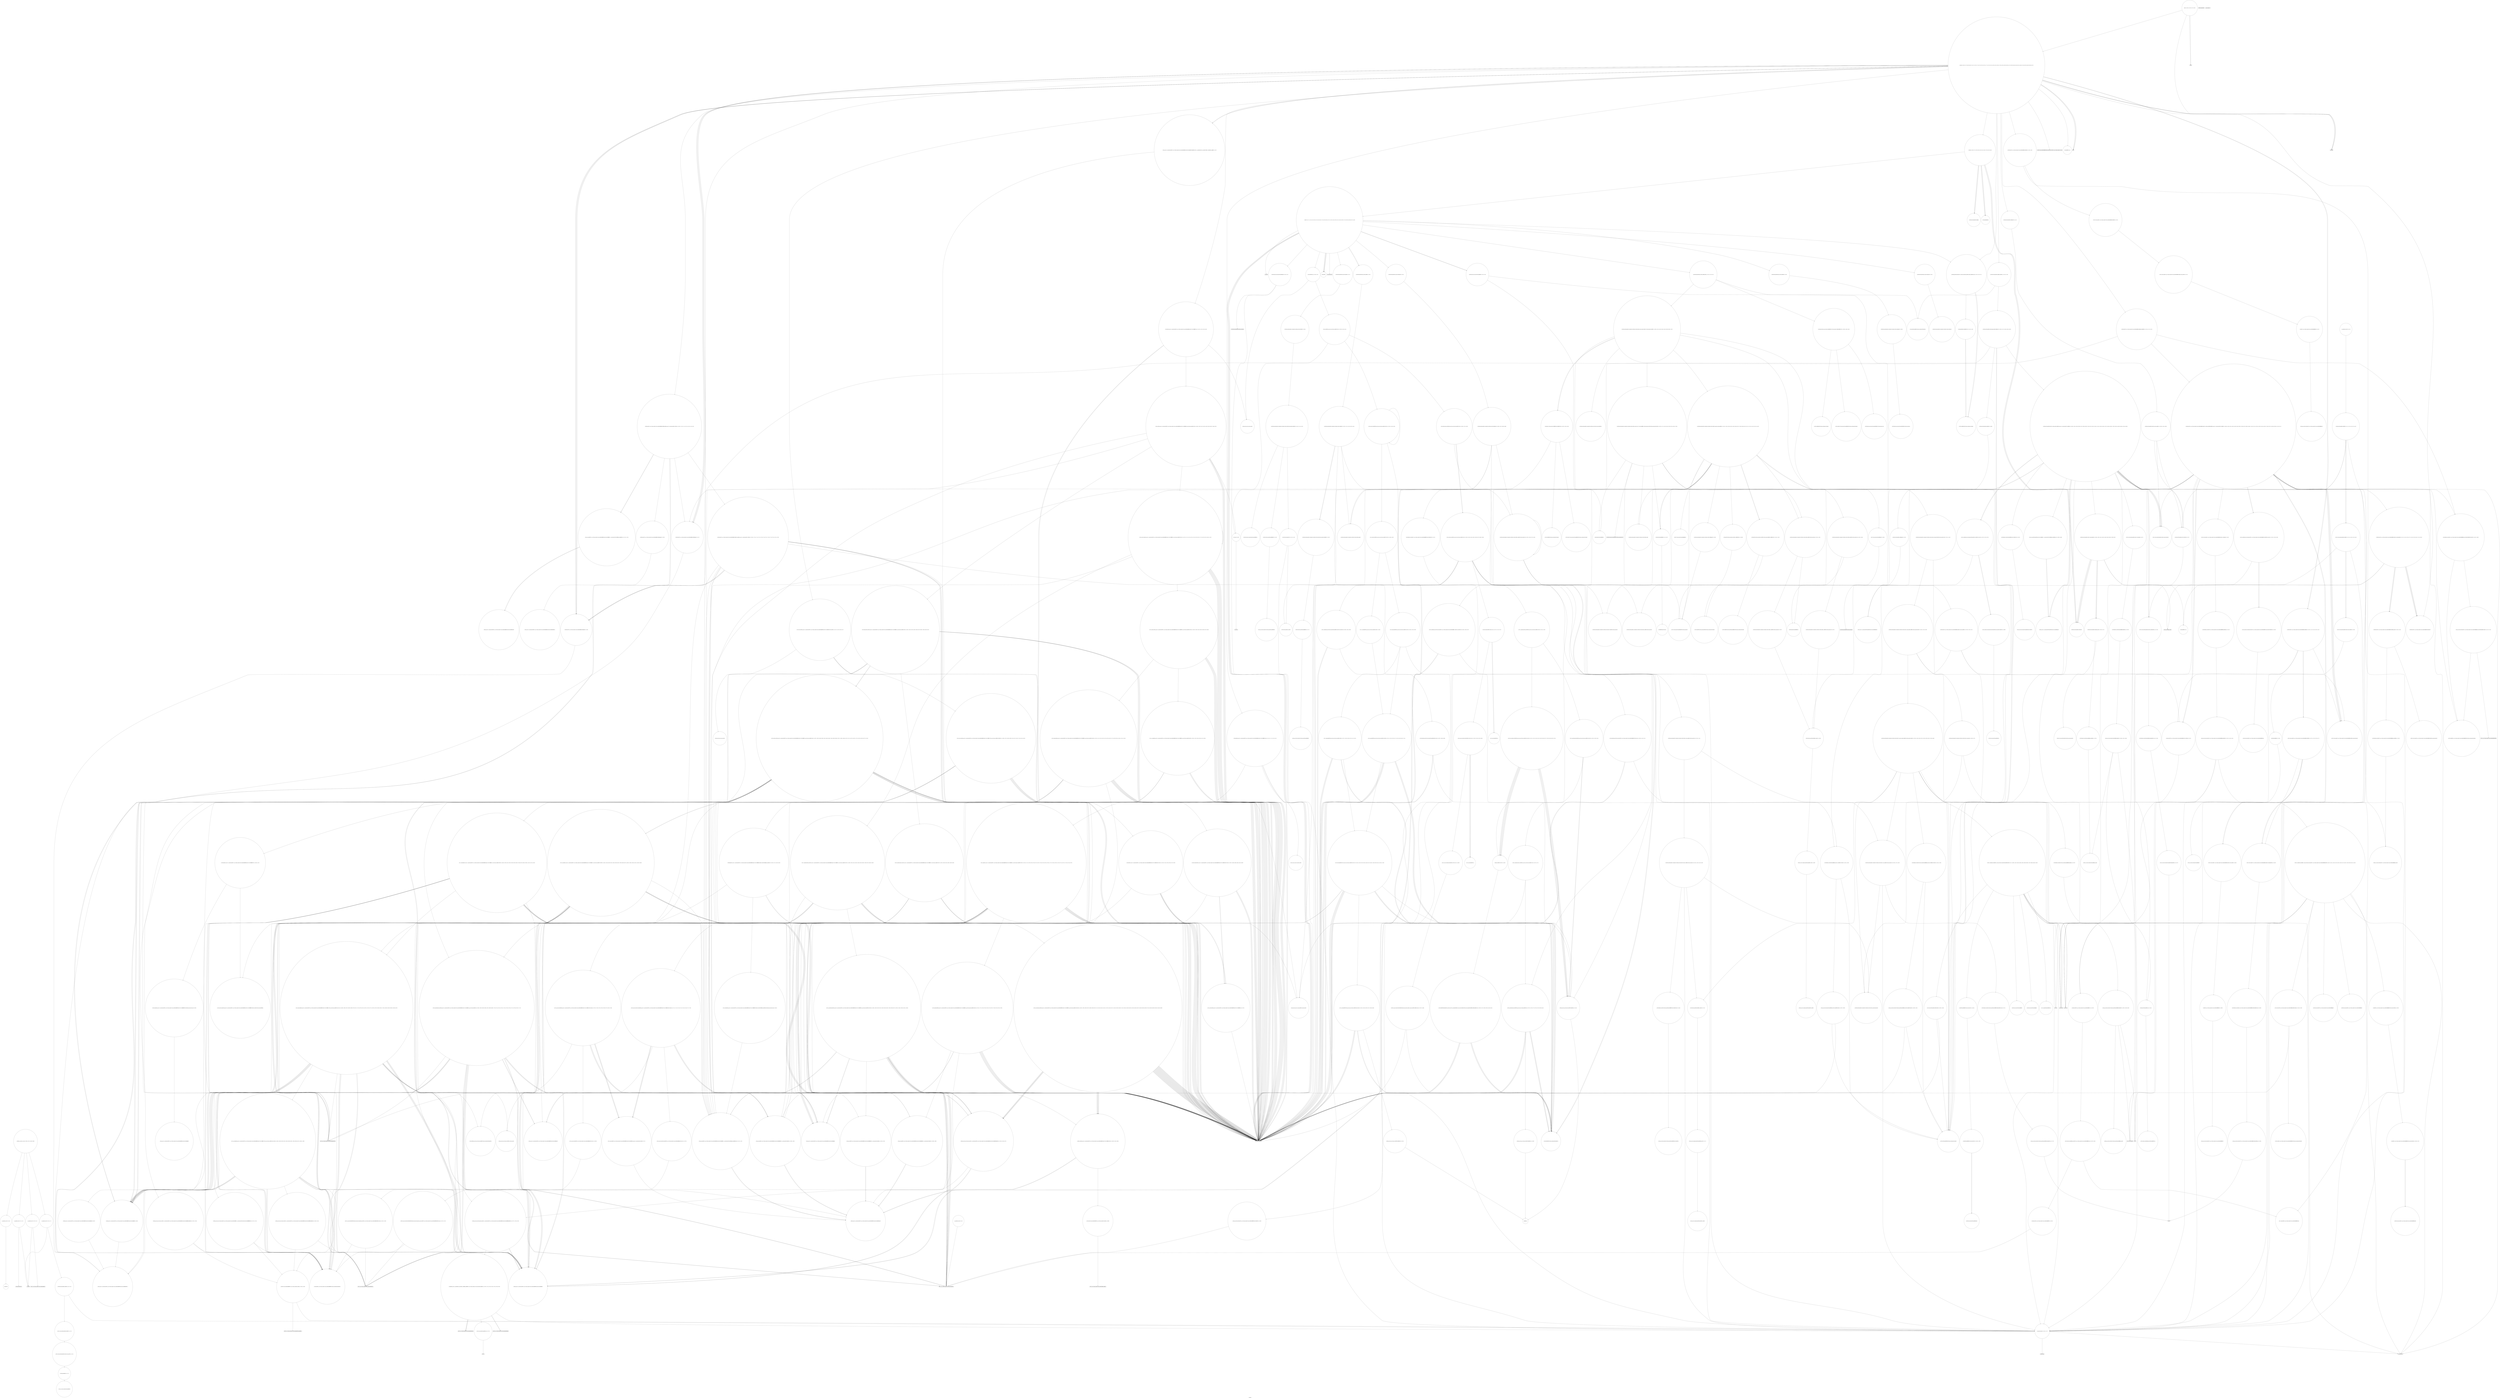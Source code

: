 digraph "Call Graph" {
	label="Call Graph";

	Node0x55ee291526f0 [shape=record,shape=circle,label="{__cxx_global_var_init|{<s0>1|<s1>2}}"];
	Node0x55ee291526f0:s0 -> Node0x55ee29152770[color=black];
	Node0x55ee291526f0:s1 -> Node0x55ee29a3e4a0[color=black];
	Node0x55ee29a4a700 [shape=record,shape=circle,label="{_ZN9__gnu_cxx17__normal_iteratorIPNSt7__cxx1112basic_stringIcSt11char_traitsIcESaIcEEESt6vectorIS6_SaIS6_EEEmmEv}"];
	Node0x55ee29a45d60 [shape=record,shape=circle,label="{_ZSt7forwardISt17_Rb_tree_iteratorISt4pairIiiEEEOT_RNSt16remove_referenceIS4_E4typeE}"];
	Node0x55ee29a3fba0 [shape=record,shape=circle,label="{_ZNSt12_Vector_baseISt4pairIiiESaIS1_EE13_M_deallocateEPS1_m|{<s0>184}}"];
	Node0x55ee29a3fba0:s0 -> Node0x55ee29a3fca0[color=black];
	Node0x55ee29a3ea20 [shape=record,shape=circle,label="{_ZN2EvC2Ev}"];
	Node0x55ee29a4ae00 [shape=record,shape=circle,label="{_ZSt22__copy_move_backward_aILb1EPNSt7__cxx1112basic_stringIcSt11char_traitsIcESaIcEEES6_ET1_T0_S8_S7_|{<s0>720}}"];
	Node0x55ee29a4ae00:s0 -> Node0x55ee29a4af00[color=black];
	Node0x55ee29a42440 [shape=record,shape=circle,label="{_ZSt8_DestroyIPNSt7__cxx1112basic_stringIcSt11char_traitsIcESaIcEEES5_EvT_S7_RSaIT0_E|{<s0>373}}"];
	Node0x55ee29a42440:s0 -> Node0x55ee29a425c0[color=black];
	Node0x55ee29a402a0 [shape=record,shape=circle,label="{_ZSt11__sort_heapIP2EvN9__gnu_cxx5__ops15_Iter_less_iterEEvT_S5_RT0_|{<s0>206}}"];
	Node0x55ee29a402a0:s0 -> Node0x55ee29a40420[color=black];
	Node0x55ee29a3f120 [shape=record,shape=circle,label="{_ZNSt3setISt4pairIiiESt4lessIS1_ESaIS1_EE5clearEv|{<s0>54}}"];
	Node0x55ee29a3f120:s0 -> Node0x55ee29a461e0[color=black];
	Node0x55ee29a4b500 [shape=record,shape=circle,label="{_ZNSt6vectorINSt7__cxx1112basic_stringIcSt11char_traitsIcESaIcEEESaIS5_EE8_M_eraseEN9__gnu_cxx17__normal_iteratorIPS5_S7_EESB_|{<s0>769|<s1>770|<s2>771|<s3>772|<s4>773|<s5>774|<s6>775|<s7>776|<s8>777|<s9>778|<s10>779|<s11>780}}"];
	Node0x55ee29a4b500:s0 -> Node0x55ee29a43c40[color=black];
	Node0x55ee29a4b500:s1 -> Node0x55ee29a3f820[color=black];
	Node0x55ee29a4b500:s2 -> Node0x55ee29a43c40[color=black];
	Node0x55ee29a4b500:s3 -> Node0x55ee29a3eba0[color=black];
	Node0x55ee29a4b500:s4 -> Node0x55ee29a3f820[color=black];
	Node0x55ee29a4b500:s5 -> Node0x55ee29a3eba0[color=black];
	Node0x55ee29a4b500:s6 -> Node0x55ee29a4b680[color=black];
	Node0x55ee29a4b500:s7 -> Node0x55ee29a42ec0[color=black];
	Node0x55ee29a4b500:s8 -> Node0x55ee29a3f820[color=black];
	Node0x55ee29a4b500:s9 -> Node0x55ee29a40b40[color=black];
	Node0x55ee29a4b500:s10 -> Node0x55ee29a4b700[color=black];
	Node0x55ee29a4b500:s11 -> Node0x55ee29a3eba0[color=black];
	Node0x55ee29a42b40 [shape=record,shape=circle,label="{_ZNSt6vectorINSt7__cxx1112basic_stringIcSt11char_traitsIcESaIcEEESaIS5_EE17_M_realloc_insertIJRKS5_EEEvN9__gnu_cxx17__normal_iteratorIPS5_S7_EEDpOT_|{<s0>389|<s1>390|<s2>391|<s3>392|<s4>393|<s5>394|<s6>395|<s7>396|<s8>397|<s9>398|<s10>399|<s11>400|<s12>401|<s13>402|<s14>403|<s15>404|<s16>405|<s17>406|<s18>407|<s19>408|<s20>409|<s21>410|<s22>411}}"];
	Node0x55ee29a42b40:s0 -> Node0x55ee29a42d40[color=black];
	Node0x55ee29a42b40:s1 -> Node0x55ee29a3f7a0[color=black];
	Node0x55ee29a42b40:s2 -> Node0x55ee29a40b40[color=black];
	Node0x55ee29a42b40:s3 -> Node0x55ee29a42dc0[color=black];
	Node0x55ee29a42b40:s4 -> Node0x55ee29a42c40[color=black];
	Node0x55ee29a42b40:s5 -> Node0x55ee29a42ac0[color=black];
	Node0x55ee29a42b40:s6 -> Node0x55ee29a42ec0[color=black];
	Node0x55ee29a42b40:s7 -> Node0x55ee29a424c0[color=black];
	Node0x55ee29a42b40:s8 -> Node0x55ee29a42e40[color=black];
	Node0x55ee29a42b40:s9 -> Node0x55ee29a42ec0[color=black];
	Node0x55ee29a42b40:s10 -> Node0x55ee29a424c0[color=black];
	Node0x55ee29a42b40:s11 -> Node0x55ee29a42e40[color=black];
	Node0x55ee29a42b40:s12 -> Node0x55ee29a41340[color=black];
	Node0x55ee29a42b40:s13 -> Node0x55ee29a42f40[color=black];
	Node0x55ee29a42b40:s14 -> Node0x55ee29a45c60[color=black];
	Node0x55ee29a42b40:s15 -> Node0x55ee29a424c0[color=black];
	Node0x55ee29a42b40:s16 -> Node0x55ee29a42440[color=black];
	Node0x55ee29a42b40:s17 -> Node0x55ee29a427c0[color=black];
	Node0x55ee29a42b40:s18 -> Node0x55ee29a45be0[color=black];
	Node0x55ee29a42b40:s19 -> Node0x55ee29a424c0[color=black];
	Node0x55ee29a42b40:s20 -> Node0x55ee29a42440[color=black];
	Node0x55ee29a42b40:s21 -> Node0x55ee29a427c0[color=black];
	Node0x55ee29a42b40:s22 -> Node0x55ee29a412c0[color=black];
	Node0x55ee29a409a0 [shape=record,shape=Mrecord,label="{llvm.ctlz.i64}"];
	Node0x55ee29a3f820 [shape=record,shape=circle,label="{_ZNSt6vectorINSt7__cxx1112basic_stringIcSt11char_traitsIcESaIcEEESaIS5_EE3endEv|{<s0>108}}"];
	Node0x55ee29a3f820:s0 -> Node0x55ee29a43b40[color=black];
	Node0x55ee29a4bc00 [shape=record,shape=circle,label="{_ZNK9__gnu_cxx5__ops14_Iter_less_valclINS_17__normal_iteratorIPNSt7__cxx1112basic_stringIcSt11char_traitsIcESaIcEEESt6vectorIS9_SaIS9_EEEEKS9_EEbT_RT0_|{<s0>822|<s1>823}}"];
	Node0x55ee29a4bc00:s0 -> Node0x55ee29a4a380[color=black];
	Node0x55ee29a4bc00:s1 -> Node0x55ee29a4a600[color=black];
	Node0x55ee29a43240 [shape=record,shape=circle,label="{_ZNK9__gnu_cxx13new_allocatorINSt7__cxx1112basic_stringIcSt11char_traitsIcESaIcEEEE8max_sizeEv}"];
	Node0x55ee29a448e0 [shape=record,shape=circle,label="{_ZNSt4pairISt23_Rb_tree_const_iteratorIS_IiiEEbEC2IRSt17_Rb_tree_iteratorIS1_ERbLb1EEEOT_OT0_|{<s0>298|<s1>299|<s2>300}}"];
	Node0x55ee29a448e0:s0 -> Node0x55ee29a45e60[color=black];
	Node0x55ee29a448e0:s1 -> Node0x55ee29a45ee0[color=black];
	Node0x55ee29a448e0:s2 -> Node0x55ee29a45f60[color=black];
	Node0x55ee29a40f40 [shape=record,shape=circle,label="{_ZNSt8_Rb_treeISt4pairIiiES1_St9_IdentityIS1_ESt4lessIS1_ESaIS1_EEC2Ev|{<s0>139}}"];
	Node0x55ee29a40f40:s0 -> Node0x55ee29a40fc0[color=black];
	Node0x55ee29a4c300 [shape=record,shape=circle,label="{_ZSt34__uninitialized_move_if_noexcept_aIPSt4pairIiiES2_SaIS1_EET0_T_S5_S4_RT1_|{<s0>872|<s1>873|<s2>874}}"];
	Node0x55ee29a4c300:s0 -> Node0x55ee29a4c880[color=black];
	Node0x55ee29a4c300:s1 -> Node0x55ee29a4c880[color=black];
	Node0x55ee29a4c300:s2 -> Node0x55ee29a4c800[color=black];
	Node0x55ee29a43940 [shape=record,shape=circle,label="{_ZSt7forwardINSt7__cxx1112basic_stringIcSt11char_traitsIcESaIcEEEEOT_RNSt16remove_referenceIS6_E4typeE}"];
	Node0x55ee29a44fe0 [shape=record,shape=circle,label="{_ZNSt17_Rb_tree_iteratorISt4pairIiiEEmmEv|{<s0>333}}"];
	Node0x55ee29a44fe0:s0 -> Node0x55ee29a45560[color=black];
	Node0x55ee29a41640 [shape=record,shape=circle,label="{_ZNSt8_Rb_treeISt4pairIiiES1_St9_IdentityIS1_ESt4lessIS1_ESaIS1_EE8_M_beginEv}"];
	Node0x55ee29a4ca00 [shape=record,shape=circle,label="{_ZStneIPSt4pairIiiEEbRKSt13move_iteratorIT_ES7_|{<s0>901}}"];
	Node0x55ee29a4ca00:s0 -> Node0x55ee29a4cc80[color=black];
	Node0x55ee29a44040 [shape=record,shape=circle,label="{_ZN9__gnu_cxxltIPNSt7__cxx1112basic_stringIcSt11char_traitsIcESaIcEEESt6vectorIS6_SaIS6_EEEEbRKNS_17__normal_iteratorIT_T0_EESG_|{<s0>543|<s1>544}}"];
	Node0x55ee29a44040:s0 -> Node0x55ee29a42ec0[color=black];
	Node0x55ee29a44040:s1 -> Node0x55ee29a42ec0[color=black];
	Node0x55ee29a456e0 [shape=record,shape=Mrecord,label="{_ZSt29_Rb_tree_insert_and_rebalancebPSt18_Rb_tree_node_baseS0_RS_}"];
	Node0x55ee29a41d40 [shape=record,shape=circle,label="{_ZN9__gnu_cxx13new_allocatorISt13_Rb_tree_nodeISt4pairIiiEEE10deallocateEPS4_m|{<s0>173}}"];
	Node0x55ee29a41d40:s0 -> Node0x55ee29a41dc0[color=black];
	Node0x55ee29152770 [shape=record,shape=Mrecord,label="{_ZNSt8ios_base4InitC1Ev}"];
	Node0x55ee29a4a780 [shape=record,shape=circle,label="{_ZSt22__move_median_to_firstIN9__gnu_cxx17__normal_iteratorIPNSt7__cxx1112basic_stringIcSt11char_traitsIcESaIcEEESt6vectorIS7_SaIS7_EEEENS0_5__ops15_Iter_less_iterEEvT_SF_SF_SF_T0_|{<s0>604|<s1>605|<s2>606|<s3>607|<s4>608|<s5>609|<s6>610|<s7>611|<s8>612|<s9>613|<s10>614|<s11>615|<s12>616|<s13>617|<s14>618|<s15>619|<s16>620|<s17>621|<s18>622|<s19>623|<s20>624|<s21>625|<s22>626|<s23>627|<s24>628|<s25>629|<s26>630|<s27>631|<s28>632|<s29>633|<s30>634|<s31>635|<s32>636}}"];
	Node0x55ee29a4a780:s0 -> Node0x55ee29a3eba0[color=black];
	Node0x55ee29a4a780:s1 -> Node0x55ee29a3eba0[color=black];
	Node0x55ee29a4a780:s2 -> Node0x55ee29a440c0[color=black];
	Node0x55ee29a4a780:s3 -> Node0x55ee29a3eba0[color=black];
	Node0x55ee29a4a780:s4 -> Node0x55ee29a3eba0[color=black];
	Node0x55ee29a4a780:s5 -> Node0x55ee29a440c0[color=black];
	Node0x55ee29a4a780:s6 -> Node0x55ee29a3eba0[color=black];
	Node0x55ee29a4a780:s7 -> Node0x55ee29a3eba0[color=black];
	Node0x55ee29a4a780:s8 -> Node0x55ee29a4a900[color=black];
	Node0x55ee29a4a780:s9 -> Node0x55ee29a3eba0[color=black];
	Node0x55ee29a4a780:s10 -> Node0x55ee29a3eba0[color=black];
	Node0x55ee29a4a780:s11 -> Node0x55ee29a440c0[color=black];
	Node0x55ee29a4a780:s12 -> Node0x55ee29a3eba0[color=black];
	Node0x55ee29a4a780:s13 -> Node0x55ee29a3eba0[color=black];
	Node0x55ee29a4a780:s14 -> Node0x55ee29a4a900[color=black];
	Node0x55ee29a4a780:s15 -> Node0x55ee29a3eba0[color=black];
	Node0x55ee29a4a780:s16 -> Node0x55ee29a3eba0[color=black];
	Node0x55ee29a4a780:s17 -> Node0x55ee29a4a900[color=black];
	Node0x55ee29a4a780:s18 -> Node0x55ee29a3eba0[color=black];
	Node0x55ee29a4a780:s19 -> Node0x55ee29a3eba0[color=black];
	Node0x55ee29a4a780:s20 -> Node0x55ee29a440c0[color=black];
	Node0x55ee29a4a780:s21 -> Node0x55ee29a3eba0[color=black];
	Node0x55ee29a4a780:s22 -> Node0x55ee29a3eba0[color=black];
	Node0x55ee29a4a780:s23 -> Node0x55ee29a4a900[color=black];
	Node0x55ee29a4a780:s24 -> Node0x55ee29a3eba0[color=black];
	Node0x55ee29a4a780:s25 -> Node0x55ee29a3eba0[color=black];
	Node0x55ee29a4a780:s26 -> Node0x55ee29a440c0[color=black];
	Node0x55ee29a4a780:s27 -> Node0x55ee29a3eba0[color=black];
	Node0x55ee29a4a780:s28 -> Node0x55ee29a3eba0[color=black];
	Node0x55ee29a4a780:s29 -> Node0x55ee29a4a900[color=black];
	Node0x55ee29a4a780:s30 -> Node0x55ee29a3eba0[color=black];
	Node0x55ee29a4a780:s31 -> Node0x55ee29a3eba0[color=black];
	Node0x55ee29a4a780:s32 -> Node0x55ee29a4a900[color=black];
	Node0x55ee29a45de0 [shape=record,shape=circle,label="{_ZSt7forwardIbEOT_RNSt16remove_referenceIS0_E4typeE}"];
	Node0x55ee29a3fc20 [shape=record,shape=circle,label="{_ZNSt12_Vector_baseISt4pairIiiESaIS1_EE12_Vector_implD2Ev|{<s0>185}}"];
	Node0x55ee29a3fc20:s0 -> Node0x55ee29a3fda0[color=black];
	Node0x55ee29a3eaa0 [shape=record,shape=circle,label="{_Z4doitv|{<s0>17|<s1>18|<s2>19|<s3>20|<s4>21|<s5>22|<s6>23|<s7>24|<s8>25|<s9>26|<s10>27|<s11>28|<s12>29|<s13>30|<s14>31|<s15>32|<s16>33|<s17>34|<s18>35|<s19>36|<s20>37|<s21>38}}"];
	Node0x55ee29a3eaa0:s0 -> Node0x55ee29a3eb20[color=black];
	Node0x55ee29a3eaa0:s1 -> Node0x55ee29a3eba0[color=black];
	Node0x55ee29a3eaa0:s2 -> Node0x55ee29a3eb20[color=black];
	Node0x55ee29a3eaa0:s3 -> Node0x55ee29a3eba0[color=black];
	Node0x55ee29a3eaa0:s4 -> Node0x55ee29a3eb20[color=black];
	Node0x55ee29a3eaa0:s5 -> Node0x55ee29a3eba0[color=black];
	Node0x55ee29a3eaa0:s6 -> Node0x55ee29a3eb20[color=black];
	Node0x55ee29a3eaa0:s7 -> Node0x55ee29a3eba0[color=black];
	Node0x55ee29a3eaa0:s8 -> Node0x55ee29a3ec20[color=black];
	Node0x55ee29a3eaa0:s9 -> Node0x55ee29a3eca0[color=black];
	Node0x55ee29a3eaa0:s10 -> Node0x55ee29a3ed20[color=black];
	Node0x55ee29a3eaa0:s11 -> Node0x55ee29a3ee20[color=black];
	Node0x55ee29a3eaa0:s12 -> Node0x55ee29a3eda0[color=black];
	Node0x55ee29a3eaa0:s13 -> Node0x55ee29a3f220[color=black];
	Node0x55ee29a3eaa0:s14 -> Node0x55ee29a3ef20[color=black];
	Node0x55ee29a3eaa0:s15 -> Node0x55ee29a3efa0[color=black];
	Node0x55ee29a3eaa0:s16 -> Node0x55ee29a3f020[color=black];
	Node0x55ee29a3eaa0:s17 -> Node0x55ee29a3f0a0[color=black];
	Node0x55ee29a3eaa0:s18 -> Node0x55ee29a3f0a0[color=black];
	Node0x55ee29a3eaa0:s19 -> Node0x55ee29a3f120[color=black];
	Node0x55ee29a3eaa0:s20 -> Node0x55ee29a3f1a0[color=black];
	Node0x55ee29a3eaa0:s21 -> Node0x55ee29a3f220[color=black];
	Node0x55ee29a4ae80 [shape=record,shape=circle,label="{_ZSt12__niter_baseIPNSt7__cxx1112basic_stringIcSt11char_traitsIcESaIcEEESt6vectorIS5_SaIS5_EEET_N9__gnu_cxx17__normal_iteratorISA_T0_EE|{<s0>721}}"];
	Node0x55ee29a4ae80:s0 -> Node0x55ee29a42ec0[color=black];
	Node0x55ee29a424c0 [shape=record,shape=circle,label="{_ZNSt12_Vector_baseINSt7__cxx1112basic_stringIcSt11char_traitsIcESaIcEEESaIS5_EE19_M_get_Tp_allocatorEv}"];
	Node0x55ee29a40320 [shape=record,shape=circle,label="{_ZSt11__make_heapIP2EvN9__gnu_cxx5__ops15_Iter_less_iterEEvT_S5_RT0_|{<s0>207|<s1>208|<s2>209|<s3>210|<s4>211|<s5>212}}"];
	Node0x55ee29a40320:s0 -> Node0x55ee29a404a0[color=black];
	Node0x55ee29a40320:s1 -> Node0x55ee29a3eba0[color=black];
	Node0x55ee29a40320:s2 -> Node0x55ee29a404a0[color=black];
	Node0x55ee29a40320:s3 -> Node0x55ee29a3eba0[color=black];
	Node0x55ee29a40320:s4 -> Node0x55ee29a3eba0[color=black];
	Node0x55ee29a40320:s5 -> Node0x55ee29a40520[color=black];
	Node0x55ee29a3f1a0 [shape=record,shape=Mrecord,label="{__assert_fail}"];
	Node0x55ee29a4b580 [shape=record,shape=circle,label="{_ZN9__gnu_cxxmiIPKNSt7__cxx1112basic_stringIcSt11char_traitsIcESaIcEEESt6vectorIS6_SaIS6_EEEENS_17__normal_iteratorIT_T0_E15difference_typeERKSF_SI_|{<s0>781|<s1>782}}"];
	Node0x55ee29a4b580:s0 -> Node0x55ee29a4b900[color=black];
	Node0x55ee29a4b580:s1 -> Node0x55ee29a4b900[color=black];
	Node0x55ee29a42bc0 [shape=record,shape=circle,label="{_ZN9__gnu_cxx13new_allocatorINSt7__cxx1112basic_stringIcSt11char_traitsIcESaIcEEEE9constructIS6_JRKS6_EEEvPT_DpOT0_|{<s0>412|<s1>413}}"];
	Node0x55ee29a42bc0:s0 -> Node0x55ee29a42c40[color=black];
	Node0x55ee29a42bc0:s1 -> Node0x55ee29a42cc0[color=black];
	Node0x55ee29a40a20 [shape=record,shape=circle,label="{_ZSt16__insertion_sortIP2EvN9__gnu_cxx5__ops15_Iter_less_iterEEvT_S5_T0_|{<s0>262|<s1>263|<s2>264|<s3>265|<s4>266|<s5>267|<s6>268|<s7>269}}"];
	Node0x55ee29a40a20:s0 -> Node0x55ee29a403a0[color=black];
	Node0x55ee29a40a20:s1 -> Node0x55ee29a404a0[color=black];
	Node0x55ee29a40a20:s2 -> Node0x55ee29a3eba0[color=black];
	Node0x55ee29a40a20:s3 -> Node0x55ee29a44360[color=black];
	Node0x55ee29a40a20:s4 -> Node0x55ee29a404a0[color=black];
	Node0x55ee29a40a20:s5 -> Node0x55ee29a3eba0[color=black];
	Node0x55ee29a40a20:s6 -> Node0x55ee29a44460[color=black];
	Node0x55ee29a40a20:s7 -> Node0x55ee29a443e0[color=black];
	Node0x55ee29a3f8a0 [shape=record,shape=circle,label="{_ZNSt6vectorINSt7__cxx1112basic_stringIcSt11char_traitsIcESaIcEEESaIS5_EE5eraseEN9__gnu_cxx17__normal_iteratorIPKS5_S7_EESC_|{<s0>109|<s1>110|<s2>111|<s3>112|<s4>113|<s5>114|<s6>115}}"];
	Node0x55ee29a3f8a0:s0 -> Node0x55ee29a3f7a0[color=black];
	Node0x55ee29a3f8a0:s1 -> Node0x55ee29a4b480[color=black];
	Node0x55ee29a3f8a0:s2 -> Node0x55ee29a4b580[color=black];
	Node0x55ee29a3f8a0:s3 -> Node0x55ee29a442c0[color=black];
	Node0x55ee29a3f8a0:s4 -> Node0x55ee29a4b580[color=black];
	Node0x55ee29a3f8a0:s5 -> Node0x55ee29a442c0[color=black];
	Node0x55ee29a3f8a0:s6 -> Node0x55ee29a4b500[color=black];
	Node0x55ee29a4bc80 [shape=record,shape=circle,label="{_ZSt10__distanceIN9__gnu_cxx17__normal_iteratorIPNSt7__cxx1112basic_stringIcSt11char_traitsIcESaIcEEESt6vectorIS7_SaIS7_EEEEENSt15iterator_traitsIT_E15difference_typeESE_SE_St26random_access_iterator_tag|{<s0>824}}"];
	Node0x55ee29a4bc80:s0 -> Node0x55ee29a40b40[color=black];
	Node0x55ee29a432c0 [shape=record,shape=circle,label="{_ZNSt16allocator_traitsISaINSt7__cxx1112basic_stringIcSt11char_traitsIcESaIcEEEEE8allocateERS6_m|{<s0>431}}"];
	Node0x55ee29a432c0:s0 -> Node0x55ee29a43340[color=black];
	Node0x55ee29a44960 [shape=record,shape=circle,label="{_ZNSt8_Rb_treeISt4pairIiiES1_St9_IdentityIS1_ESt4lessIS1_ESaIS1_EE24_M_get_insert_unique_posERKS1_|{<s0>301|<s1>302|<s2>303|<s3>304|<s4>305|<s5>306|<s6>307|<s7>308|<s8>309|<s9>310|<s10>311|<s11>312|<s12>313|<s13>314|<s14>315}}"];
	Node0x55ee29a44960:s0 -> Node0x55ee29a41640[color=black];
	Node0x55ee29a44960:s1 -> Node0x55ee29a44ce0[color=black];
	Node0x55ee29a44960:s2 -> Node0x55ee29a44de0[color=black];
	Node0x55ee29a44960:s3 -> Node0x55ee29a44d60[color=black];
	Node0x55ee29a44960:s4 -> Node0x55ee29a417c0[color=black];
	Node0x55ee29a44960:s5 -> Node0x55ee29a41740[color=black];
	Node0x55ee29a44960:s6 -> Node0x55ee29a44c60[color=black];
	Node0x55ee29a44960:s7 -> Node0x55ee29a44ee0[color=black];
	Node0x55ee29a44960:s8 -> Node0x55ee29a44e60[color=black];
	Node0x55ee29a44960:s9 -> Node0x55ee29a44f60[color=black];
	Node0x55ee29a44960:s10 -> Node0x55ee29a44fe0[color=black];
	Node0x55ee29a44960:s11 -> Node0x55ee29a45060[color=black];
	Node0x55ee29a44960:s12 -> Node0x55ee29a44d60[color=black];
	Node0x55ee29a44960:s13 -> Node0x55ee29a44f60[color=black];
	Node0x55ee29a44960:s14 -> Node0x55ee29a450e0[color=black];
	Node0x55ee29a40fc0 [shape=record,shape=circle,label="{_ZNSt8_Rb_treeISt4pairIiiES1_St9_IdentityIS1_ESt4lessIS1_ESaIS1_EE13_Rb_tree_implIS5_Lb1EEC2Ev|{<s0>140|<s1>141|<s2>142}}"];
	Node0x55ee29a40fc0:s0 -> Node0x55ee29a41040[color=black];
	Node0x55ee29a40fc0:s1 -> Node0x55ee29a410c0[color=black];
	Node0x55ee29a40fc0:s2 -> Node0x55ee29a41140[color=black];
	Node0x55ee29a4c380 [shape=record,shape=circle,label="{_ZNK9__gnu_cxx17__normal_iteratorIPSt4pairIiiESt6vectorIS2_SaIS2_EEE4baseEv}"];
	Node0x55ee29a439c0 [shape=record,shape=Mrecord,label="{_ZNSt7__cxx1112basic_stringIcSt11char_traitsIcESaIcEEC1EOS4_}"];
	Node0x55ee29a45060 [shape=record,shape=circle,label="{_ZNSt8_Rb_treeISt4pairIiiES1_St9_IdentityIS1_ESt4lessIS1_ESaIS1_EE6_S_keyEPKSt18_Rb_tree_node_base|{<s0>334|<s1>335}}"];
	Node0x55ee29a45060:s0 -> Node0x55ee29a455e0[color=black];
	Node0x55ee29a45060:s1 -> Node0x55ee29a451e0[color=black];
	Node0x55ee29a416c0 [shape=record,shape=circle,label="{_ZNSt8_Rb_treeISt4pairIiiES1_St9_IdentityIS1_ESt4lessIS1_ESaIS1_EE13_Rb_tree_implIS5_Lb1EED2Ev|{<s0>159}}"];
	Node0x55ee29a416c0:s0 -> Node0x55ee29a41e40[color=black];
	Node0x55ee29a4ca80 [shape=record,shape=circle,label="{_ZSt10_ConstructISt4pairIiiEJS1_EEvPT_DpOT0_|{<s0>902|<s1>903}}"];
	Node0x55ee29a4ca80:s0 -> Node0x55ee29a44b60[color=black];
	Node0x55ee29a4ca80:s1 -> Node0x55ee29a3eba0[color=black];
	Node0x55ee29a440c0 [shape=record,shape=circle,label="{_ZNK9__gnu_cxx5__ops15_Iter_less_iterclINS_17__normal_iteratorIPNSt7__cxx1112basic_stringIcSt11char_traitsIcESaIcEEESt6vectorIS9_SaIS9_EEEESE_EEbT_T0_|{<s0>545|<s1>546|<s2>547}}"];
	Node0x55ee29a440c0:s0 -> Node0x55ee29a4a380[color=black];
	Node0x55ee29a440c0:s1 -> Node0x55ee29a4a380[color=black];
	Node0x55ee29a440c0:s2 -> Node0x55ee29a4a600[color=black];
	Node0x55ee29a45760 [shape=record,shape=circle,label="{_ZNSt8_Rb_treeISt4pairIiiES1_St9_IdentityIS1_ESt4lessIS1_ESaIS1_EE14_M_create_nodeIJS1_EEEPSt13_Rb_tree_nodeIS1_EDpOT_|{<s0>343|<s1>344|<s2>345}}"];
	Node0x55ee29a45760:s0 -> Node0x55ee29a457e0[color=black];
	Node0x55ee29a45760:s1 -> Node0x55ee29a44b60[color=black];
	Node0x55ee29a45760:s2 -> Node0x55ee29a45860[color=black];
	Node0x55ee29a41dc0 [shape=record,shape=Mrecord,label="{_ZdlPv}"];
	Node0x55ee29a3e420 [shape=record,shape=Mrecord,label="{_ZNSt8ios_base4InitD1Ev}"];
	Node0x55ee29a4a800 [shape=record,shape=circle,label="{_ZNK9__gnu_cxx17__normal_iteratorIPNSt7__cxx1112basic_stringIcSt11char_traitsIcESaIcEEESt6vectorIS6_SaIS6_EEEmiEl|{<s0>637}}"];
	Node0x55ee29a4a800:s0 -> Node0x55ee29a43b40[color=black];
	Node0x55ee29a45e60 [shape=record,shape=circle,label="{_ZSt7forwardIRSt17_Rb_tree_iteratorISt4pairIiiEEEOT_RNSt16remove_referenceIS5_E4typeE}"];
	Node0x55ee29a3fca0 [shape=record,shape=circle,label="{_ZNSt16allocator_traitsISaISt4pairIiiEEE10deallocateERS2_PS1_m|{<s0>186}}"];
	Node0x55ee29a3fca0:s0 -> Node0x55ee29a3fd20[color=black];
	Node0x55ee29a3eb20 [shape=record,shape=circle,label="{_ZN2EvC2Eiii}"];
	Node0x55ee29a4af00 [shape=record,shape=circle,label="{_ZNSt20__copy_move_backwardILb1ELb0ESt26random_access_iterator_tagE13__copy_move_bIPNSt7__cxx1112basic_stringIcSt11char_traitsIcESaIcEEES9_EET0_T_SB_SA_|{<s0>722|<s1>723}}"];
	Node0x55ee29a4af00:s0 -> Node0x55ee29a44240[color=black];
	Node0x55ee29a4af00:s1 -> Node0x55ee29a4a480[color=black];
	Node0x55ee29a42540 [shape=record,shape=circle,label="{_ZNSt12_Vector_baseINSt7__cxx1112basic_stringIcSt11char_traitsIcESaIcEEESaIS5_EED2Ev|{<s0>374|<s1>375|<s2>376|<s3>377}}"];
	Node0x55ee29a42540:s0 -> Node0x55ee29a427c0[color=black];
	Node0x55ee29a42540:s1 -> Node0x55ee29a42840[color=black];
	Node0x55ee29a42540:s2 -> Node0x55ee29a42840[color=black];
	Node0x55ee29a42540:s3 -> Node0x55ee29a412c0[color=black];
	Node0x55ee29a403a0 [shape=record,shape=circle,label="{_ZNK9__gnu_cxx5__ops15_Iter_less_iterclIP2EvS4_EEbT_T0_|{<s0>213}}"];
	Node0x55ee29a403a0:s0 -> Node0x55ee29a3e520[color=black];
	Node0x55ee29a3f220 [shape=record,shape=circle,label="{_ZNSt3setISt4pairIiiESt4lessIS1_ESaIS1_EED2Ev|{<s0>55}}"];
	Node0x55ee29a3f220:s0 -> Node0x55ee29a41540[color=black];
	Node0x55ee29a4b600 [shape=record,shape=circle,label="{_ZN9__gnu_cxx17__normal_iteratorIPKNSt7__cxx1112basic_stringIcSt11char_traitsIcESaIcEEESt6vectorIS6_SaIS6_EEEC2ERKS8_}"];
	Node0x55ee29a42c40 [shape=record,shape=circle,label="{_ZSt7forwardIRKNSt7__cxx1112basic_stringIcSt11char_traitsIcESaIcEEEEOT_RNSt16remove_referenceIS8_E4typeE}"];
	Node0x55ee29a40aa0 [shape=record,shape=circle,label="{_ZSt26__unguarded_insertion_sortIP2EvN9__gnu_cxx5__ops15_Iter_less_iterEEvT_S5_T0_|{<s0>270|<s1>271}}"];
	Node0x55ee29a40aa0:s0 -> Node0x55ee29a44460[color=black];
	Node0x55ee29a40aa0:s1 -> Node0x55ee29a443e0[color=black];
	Node0x55ee29a3f920 [shape=record,shape=circle,label="{_ZSt6uniqueIN9__gnu_cxx17__normal_iteratorIPNSt7__cxx1112basic_stringIcSt11char_traitsIcESaIcEEESt6vectorIS7_SaIS7_EEEEET_SD_SD_|{<s0>116|<s1>117|<s2>118|<s3>119}}"];
	Node0x55ee29a3f920:s0 -> Node0x55ee29a3eba0[color=black];
	Node0x55ee29a3f920:s1 -> Node0x55ee29a3eba0[color=black];
	Node0x55ee29a3f920:s2 -> Node0x55ee29a4b080[color=black];
	Node0x55ee29a3f920:s3 -> Node0x55ee29a4b000[color=black];
	Node0x55ee29a4bd00 [shape=record,shape=circle,label="{_ZSt19__iterator_categoryIN9__gnu_cxx17__normal_iteratorIPNSt7__cxx1112basic_stringIcSt11char_traitsIcESaIcEEESt6vectorIS7_SaIS7_EEEEENSt15iterator_traitsIT_E17iterator_categoryERKSE_}"];
	Node0x55ee29a43340 [shape=record,shape=circle,label="{_ZN9__gnu_cxx13new_allocatorINSt7__cxx1112basic_stringIcSt11char_traitsIcESaIcEEEE8allocateEmPKv|{<s0>432|<s1>433|<s2>434}}"];
	Node0x55ee29a43340:s0 -> Node0x55ee29a43240[color=black];
	Node0x55ee29a43340:s1 -> Node0x55ee29a45a60[color=black];
	Node0x55ee29a43340:s2 -> Node0x55ee29a45ae0[color=black];
	Node0x55ee29a449e0 [shape=record,shape=circle,label="{_ZNKSt9_IdentityISt4pairIiiEEclERS1_}"];
	Node0x55ee29a41040 [shape=record,shape=circle,label="{_ZNSaISt13_Rb_tree_nodeISt4pairIiiEEEC2Ev|{<s0>143}}"];
	Node0x55ee29a41040:s0 -> Node0x55ee29a411c0[color=black];
	Node0x55ee29a4c400 [shape=record,shape=circle,label="{_ZNSt16allocator_traitsISaISt4pairIiiEEE7destroyIS1_EEvRS2_PT_|{<s0>875}}"];
	Node0x55ee29a4c400:s0 -> Node0x55ee29a4ce00[color=black];
	Node0x55ee29a43a40 [shape=record,shape=circle,label="{_ZNSt13move_iteratorIPNSt7__cxx1112basic_stringIcSt11char_traitsIcESaIcEEEEC2ES6_}"];
	Node0x55ee29a450e0 [shape=record,shape=circle,label="{_ZNSt4pairIPSt18_Rb_tree_node_baseS1_EC2IRS1_Lb1EEEOT_RKS1_|{<s0>336}}"];
	Node0x55ee29a450e0:s0 -> Node0x55ee29a454e0[color=black];
	Node0x55ee29a41740 [shape=record,shape=circle,label="{_ZNSt8_Rb_treeISt4pairIiiES1_St9_IdentityIS1_ESt4lessIS1_ESaIS1_EE8_S_rightEPSt18_Rb_tree_node_base}"];
	Node0x55ee29a4cb00 [shape=record,shape=circle,label="{_ZSt11__addressofISt4pairIiiEEPT_RS2_}"];
	Node0x55ee29a44140 [shape=record,shape=circle,label="{_ZSt10__pop_heapIN9__gnu_cxx17__normal_iteratorIPNSt7__cxx1112basic_stringIcSt11char_traitsIcESaIcEEESt6vectorIS7_SaIS7_EEEENS0_5__ops15_Iter_less_iterEEvT_SF_SF_RT0_|{<s0>548|<s1>549|<s2>550|<s3>551|<s4>552|<s5>553|<s6>554|<s7>555|<s8>556|<s9>557|<s10>558|<s11>559|<s12>560|<s13>561|<s14>562|<s15>563}}"];
	Node0x55ee29a44140:s0 -> Node0x55ee29a4a380[color=black];
	Node0x55ee29a44140:s1 -> Node0x55ee29a44240[color=black];
	Node0x55ee29a44140:s2 -> Node0x55ee29a439c0[color=black];
	Node0x55ee29a44140:s3 -> Node0x55ee29a4a380[color=black];
	Node0x55ee29a44140:s4 -> Node0x55ee29a44240[color=black];
	Node0x55ee29a44140:s5 -> Node0x55ee29a4a380[color=black];
	Node0x55ee29a44140:s6 -> Node0x55ee29a4a480[color=black];
	Node0x55ee29a44140:s7 -> Node0x55ee29a3eba0[color=black];
	Node0x55ee29a44140:s8 -> Node0x55ee29a40b40[color=black];
	Node0x55ee29a44140:s9 -> Node0x55ee29a44240[color=black];
	Node0x55ee29a44140:s10 -> Node0x55ee29a439c0[color=black];
	Node0x55ee29a44140:s11 -> Node0x55ee29a4a400[color=black];
	Node0x55ee29a44140:s12 -> Node0x55ee29a3e720[color=black];
	Node0x55ee29a44140:s13 -> Node0x55ee29a3e720[color=black];
	Node0x55ee29a44140:s14 -> Node0x55ee29a3e720[color=black];
	Node0x55ee29a44140:s15 -> Node0x55ee29a3e720[color=black];
	Node0x55ee29a457e0 [shape=record,shape=circle,label="{_ZNSt8_Rb_treeISt4pairIiiES1_St9_IdentityIS1_ESt4lessIS1_ESaIS1_EE11_M_get_nodeEv|{<s0>346|<s1>347}}"];
	Node0x55ee29a457e0:s0 -> Node0x55ee29a41a40[color=black];
	Node0x55ee29a457e0:s1 -> Node0x55ee29a458e0[color=black];
	Node0x55ee29a41e40 [shape=record,shape=circle,label="{_ZNSaISt13_Rb_tree_nodeISt4pairIiiEEED2Ev|{<s0>174}}"];
	Node0x55ee29a41e40:s0 -> Node0x55ee29a41ec0[color=black];
	Node0x55ee29a3e4a0 [shape=record,shape=Mrecord,label="{__cxa_atexit}"];
	Node0x55ee29a4a880 [shape=record,shape=circle,label="{_ZSt21__unguarded_partitionIN9__gnu_cxx17__normal_iteratorIPNSt7__cxx1112basic_stringIcSt11char_traitsIcESaIcEEESt6vectorIS7_SaIS7_EEEENS0_5__ops15_Iter_less_iterEET_SF_SF_SF_T0_|{<s0>638|<s1>639|<s2>640|<s3>641|<s4>642|<s5>643|<s6>644|<s7>645|<s8>646|<s9>647|<s10>648|<s11>649|<s12>650|<s13>651|<s14>652}}"];
	Node0x55ee29a4a880:s0 -> Node0x55ee29a3eba0[color=black];
	Node0x55ee29a4a880:s1 -> Node0x55ee29a3eba0[color=black];
	Node0x55ee29a4a880:s2 -> Node0x55ee29a440c0[color=black];
	Node0x55ee29a4a880:s3 -> Node0x55ee29a441c0[color=black];
	Node0x55ee29a4a880:s4 -> Node0x55ee29a4a700[color=black];
	Node0x55ee29a4a880:s5 -> Node0x55ee29a3eba0[color=black];
	Node0x55ee29a4a880:s6 -> Node0x55ee29a3eba0[color=black];
	Node0x55ee29a4a880:s7 -> Node0x55ee29a440c0[color=black];
	Node0x55ee29a4a880:s8 -> Node0x55ee29a4a700[color=black];
	Node0x55ee29a4a880:s9 -> Node0x55ee29a44040[color=black];
	Node0x55ee29a4a880:s10 -> Node0x55ee29a3eba0[color=black];
	Node0x55ee29a4a880:s11 -> Node0x55ee29a3eba0[color=black];
	Node0x55ee29a4a880:s12 -> Node0x55ee29a3eba0[color=black];
	Node0x55ee29a4a880:s13 -> Node0x55ee29a4a900[color=black];
	Node0x55ee29a4a880:s14 -> Node0x55ee29a441c0[color=black];
	Node0x55ee29a45ee0 [shape=record,shape=circle,label="{_ZNSt23_Rb_tree_const_iteratorISt4pairIiiEEC2ERKSt17_Rb_tree_iteratorIS1_E}"];
	Node0x55ee29a3fd20 [shape=record,shape=circle,label="{_ZN9__gnu_cxx13new_allocatorISt4pairIiiEE10deallocateEPS2_m|{<s0>187}}"];
	Node0x55ee29a3fd20:s0 -> Node0x55ee29a41dc0[color=black];
	Node0x55ee29a3eba0 [shape=record,shape=Mrecord,label="{llvm.memcpy.p0i8.p0i8.i64}"];
	Node0x55ee29a4af80 [shape=record,shape=circle,label="{_ZNK9__gnu_cxx5__ops14_Val_less_iterclINSt7__cxx1112basic_stringIcSt11char_traitsIcESaIcEEENS_17__normal_iteratorIPS8_St6vectorIS8_SaIS8_EEEEEEbRT_T0_|{<s0>724|<s1>725}}"];
	Node0x55ee29a4af80:s0 -> Node0x55ee29a4a380[color=black];
	Node0x55ee29a4af80:s1 -> Node0x55ee29a4a600[color=black];
	Node0x55ee29a425c0 [shape=record,shape=circle,label="{_ZSt8_DestroyIPNSt7__cxx1112basic_stringIcSt11char_traitsIcESaIcEEEEvT_S7_|{<s0>378}}"];
	Node0x55ee29a425c0:s0 -> Node0x55ee29a42640[color=black];
	Node0x55ee29a40420 [shape=record,shape=circle,label="{_ZSt10__pop_heapIP2EvN9__gnu_cxx5__ops15_Iter_less_iterEEvT_S5_S5_RT0_|{<s0>214|<s1>215|<s2>216|<s3>217|<s4>218|<s5>219|<s6>220|<s7>221}}"];
	Node0x55ee29a40420:s0 -> Node0x55ee29a404a0[color=black];
	Node0x55ee29a40420:s1 -> Node0x55ee29a3eba0[color=black];
	Node0x55ee29a40420:s2 -> Node0x55ee29a404a0[color=black];
	Node0x55ee29a40420:s3 -> Node0x55ee29a3eba0[color=black];
	Node0x55ee29a40420:s4 -> Node0x55ee29a404a0[color=black];
	Node0x55ee29a40420:s5 -> Node0x55ee29a3eba0[color=black];
	Node0x55ee29a40420:s6 -> Node0x55ee29a3eba0[color=black];
	Node0x55ee29a40420:s7 -> Node0x55ee29a40520[color=black];
	Node0x55ee29a3f2a0 [shape=record,shape=circle,label="{_Z4doitiii|{<s0>56|<s1>57|<s2>58|<s3>59|<s4>60|<s5>61|<s6>62|<s7>63|<s8>64|<s9>65}}"];
	Node0x55ee29a3f2a0:s0 -> Node0x55ee29a3f320[color=black];
	Node0x55ee29a3f2a0:s1 -> Node0x55ee29a3f3a0[color=black];
	Node0x55ee29a3f2a0:s2 -> Node0x55ee29a3f420[color=black];
	Node0x55ee29a3f2a0:s3 -> Node0x55ee29a3f320[color=black];
	Node0x55ee29a3f2a0:s4 -> Node0x55ee29a3f3a0[color=black];
	Node0x55ee29a3f2a0:s5 -> Node0x55ee29a3f420[color=black];
	Node0x55ee29a3f2a0:s6 -> Node0x55ee29a3f320[color=black];
	Node0x55ee29a3f2a0:s7 -> Node0x55ee29a3f3a0[color=black];
	Node0x55ee29a3f2a0:s8 -> Node0x55ee29a3f420[color=black];
	Node0x55ee29a3f2a0:s9 -> Node0x55ee29a3eaa0[color=black];
	Node0x55ee29a4b680 [shape=record,shape=circle,label="{_ZSt4moveIN9__gnu_cxx17__normal_iteratorIPNSt7__cxx1112basic_stringIcSt11char_traitsIcESaIcEEESt6vectorIS7_SaIS7_EEEESC_ET0_T_SE_SD_|{<s0>783|<s1>784|<s2>785|<s3>786|<s4>787|<s5>788}}"];
	Node0x55ee29a4b680:s0 -> Node0x55ee29a3eba0[color=black];
	Node0x55ee29a4b680:s1 -> Node0x55ee29a4ad80[color=black];
	Node0x55ee29a4b680:s2 -> Node0x55ee29a3eba0[color=black];
	Node0x55ee29a4b680:s3 -> Node0x55ee29a4ad80[color=black];
	Node0x55ee29a4b680:s4 -> Node0x55ee29a3eba0[color=black];
	Node0x55ee29a4b680:s5 -> Node0x55ee29a4b780[color=black];
	Node0x55ee29a42cc0 [shape=record,shape=Mrecord,label="{_ZNSt7__cxx1112basic_stringIcSt11char_traitsIcESaIcEEC1ERKS4_}"];
	Node0x55ee29a44360 [shape=record,shape=circle,label="{_ZSt13move_backwardIP2EvS1_ET0_T_S3_S2_|{<s0>272|<s1>273|<s2>274}}"];
	Node0x55ee29a44360:s0 -> Node0x55ee29a44560[color=black];
	Node0x55ee29a44360:s1 -> Node0x55ee29a44560[color=black];
	Node0x55ee29a44360:s2 -> Node0x55ee29a444e0[color=black];
	Node0x55ee29a3f9a0 [shape=record,shape=circle,label="{_ZN9__gnu_cxx17__normal_iteratorIPKNSt7__cxx1112basic_stringIcSt11char_traitsIcESaIcEEESt6vectorIS6_SaIS6_EEEC2IPS6_EERKNS0_IT_NS_11__enable_ifIXsr3std10__are_sameISF_SE_EE7__valueESB_E6__typeEEE|{<s0>120}}"];
	Node0x55ee29a3f9a0:s0 -> Node0x55ee29a42ec0[color=black];
	Node0x55ee29a4bd80 [shape=record,shape=circle,label="{_ZSt9__advanceIN9__gnu_cxx17__normal_iteratorIPNSt7__cxx1112basic_stringIcSt11char_traitsIcESaIcEEESt6vectorIS7_SaIS7_EEEElEvRT_T0_St26random_access_iterator_tag|{<s0>825}}"];
	Node0x55ee29a4bd80:s0 -> Node0x55ee29a4be00[color=black];
	Node0x55ee29a433c0 [shape=record,shape=circle,label="{_ZSt22__uninitialized_copy_aISt13move_iteratorIPNSt7__cxx1112basic_stringIcSt11char_traitsIcESaIcEEEES7_S6_ET0_T_SA_S9_RSaIT1_E|{<s0>435|<s1>436|<s2>437}}"];
	Node0x55ee29a433c0:s0 -> Node0x55ee29a3eba0[color=black];
	Node0x55ee29a433c0:s1 -> Node0x55ee29a3eba0[color=black];
	Node0x55ee29a433c0:s2 -> Node0x55ee29a434c0[color=black];
	Node0x55ee29a44a60 [shape=record,shape=circle,label="{_ZNSt8_Rb_treeISt4pairIiiES1_St9_IdentityIS1_ESt4lessIS1_ESaIS1_EE11_Alloc_nodeC2ERS7_}"];
	Node0x55ee29a410c0 [shape=record,shape=circle,label="{_ZNSt20_Rb_tree_key_compareISt4lessISt4pairIiiEEEC2Ev}"];
	Node0x55ee29a4c480 [shape=record,shape=circle,label="{_ZNKSt6vectorISt4pairIiiESaIS1_EE8max_sizeEv|{<s0>876|<s1>877}}"];
	Node0x55ee29a4c480:s0 -> Node0x55ee29a4c580[color=black];
	Node0x55ee29a4c480:s1 -> Node0x55ee29a4c500[color=black];
	Node0x55ee29a43ac0 [shape=record,shape=circle,label="{_ZN9__gnu_cxx13new_allocatorINSt7__cxx1112basic_stringIcSt11char_traitsIcESaIcEEEE7destroyIS6_EEvPT_|{<s0>458}}"];
	Node0x55ee29a43ac0:s0 -> Node0x55ee29a3e720[color=black];
	Node0x55ee29a45160 [shape=record,shape=circle,label="{_ZStltIiiEbRKSt4pairIT_T0_ES5_}"];
	Node0x55ee29a417c0 [shape=record,shape=circle,label="{_ZNSt8_Rb_treeISt4pairIiiES1_St9_IdentityIS1_ESt4lessIS1_ESaIS1_EE7_S_leftEPSt18_Rb_tree_node_base}"];
	Node0x55ee29a4cb80 [shape=record,shape=circle,label="{_ZNKSt13move_iteratorIPSt4pairIiiEEdeEv}"];
	Node0x55ee29a441c0 [shape=record,shape=circle,label="{_ZN9__gnu_cxx17__normal_iteratorIPNSt7__cxx1112basic_stringIcSt11char_traitsIcESaIcEEESt6vectorIS6_SaIS6_EEEppEv}"];
	Node0x55ee29a45860 [shape=record,shape=circle,label="{_ZNSt8_Rb_treeISt4pairIiiES1_St9_IdentityIS1_ESt4lessIS1_ESaIS1_EE17_M_construct_nodeIJS1_EEEvPSt13_Rb_tree_nodeIS1_EDpOT_|{<s0>348|<s1>349|<s2>350|<s3>351|<s4>352|<s5>353|<s6>354|<s7>355|<s8>356}}"];
	Node0x55ee29a45860:s0 -> Node0x55ee29a41a40[color=black];
	Node0x55ee29a45860:s1 -> Node0x55ee29a41ac0[color=black];
	Node0x55ee29a45860:s2 -> Node0x55ee29a44b60[color=black];
	Node0x55ee29a45860:s3 -> Node0x55ee29a45b60[color=black];
	Node0x55ee29a45860:s4 -> Node0x55ee29a41340[color=black];
	Node0x55ee29a45860:s5 -> Node0x55ee29a41940[color=black];
	Node0x55ee29a45860:s6 -> Node0x55ee29a45be0[color=black];
	Node0x55ee29a45860:s7 -> Node0x55ee29a45c60[color=black];
	Node0x55ee29a45860:s8 -> Node0x55ee29a412c0[color=black];
	Node0x55ee29a41ec0 [shape=record,shape=circle,label="{_ZN9__gnu_cxx13new_allocatorISt13_Rb_tree_nodeISt4pairIiiEEED2Ev}"];
	Node0x55ee29a3e520 [shape=record,shape=circle,label="{_ZltRK2EvS1_}"];
	Node0x55ee29a4a900 [shape=record,shape=circle,label="{_ZSt9iter_swapIN9__gnu_cxx17__normal_iteratorIPNSt7__cxx1112basic_stringIcSt11char_traitsIcESaIcEEESt6vectorIS7_SaIS7_EEEESC_EvT_T0_|{<s0>653|<s1>654|<s2>655}}"];
	Node0x55ee29a4a900:s0 -> Node0x55ee29a4a380[color=black];
	Node0x55ee29a4a900:s1 -> Node0x55ee29a4a380[color=black];
	Node0x55ee29a4a900:s2 -> Node0x55ee29a4a980[color=black];
	Node0x55ee29a45f60 [shape=record,shape=circle,label="{_ZSt7forwardIRbEOT_RNSt16remove_referenceIS1_E4typeE}"];
	Node0x55ee29a3fda0 [shape=record,shape=circle,label="{_ZNSaISt4pairIiiEED2Ev|{<s0>188}}"];
	Node0x55ee29a3fda0:s0 -> Node0x55ee29a3fe20[color=black];
	Node0x55ee29a3ec20 [shape=record,shape=circle,label="{_ZSt4sortIP2EvEvT_S2_|{<s0>39|<s1>40}}"];
	Node0x55ee29a3ec20:s0 -> Node0x55ee29a3ff20[color=black];
	Node0x55ee29a3ec20:s1 -> Node0x55ee29a3fea0[color=black];
	Node0x55ee29a4b000 [shape=record,shape=circle,label="{_ZSt8__uniqueIN9__gnu_cxx17__normal_iteratorIPNSt7__cxx1112basic_stringIcSt11char_traitsIcESaIcEEESt6vectorIS7_SaIS7_EEEENS0_5__ops19_Iter_equal_to_iterEET_SF_SF_T0_|{<s0>726|<s1>727|<s2>728|<s3>729|<s4>730|<s5>731|<s6>732|<s7>733|<s8>734|<s9>735|<s10>736|<s11>737|<s12>738|<s13>739|<s14>740|<s15>741|<s16>742|<s17>743|<s18>744|<s19>745}}"];
	Node0x55ee29a4b000:s0 -> Node0x55ee29a3eba0[color=black];
	Node0x55ee29a4b000:s1 -> Node0x55ee29a3eba0[color=black];
	Node0x55ee29a4b000:s2 -> Node0x55ee29a4b100[color=black];
	Node0x55ee29a4b000:s3 -> Node0x55ee29a3eba0[color=black];
	Node0x55ee29a4b000:s4 -> Node0x55ee29a4ab80[color=black];
	Node0x55ee29a4b000:s5 -> Node0x55ee29a3eba0[color=black];
	Node0x55ee29a4b000:s6 -> Node0x55ee29a3eba0[color=black];
	Node0x55ee29a4b000:s7 -> Node0x55ee29a441c0[color=black];
	Node0x55ee29a4b000:s8 -> Node0x55ee29a441c0[color=black];
	Node0x55ee29a4b000:s9 -> Node0x55ee29a43c40[color=black];
	Node0x55ee29a4b000:s10 -> Node0x55ee29a3eba0[color=black];
	Node0x55ee29a4b000:s11 -> Node0x55ee29a3eba0[color=black];
	Node0x55ee29a4b000:s12 -> Node0x55ee29a4b180[color=black];
	Node0x55ee29a4b000:s13 -> Node0x55ee29a4a380[color=black];
	Node0x55ee29a4b000:s14 -> Node0x55ee29a44240[color=black];
	Node0x55ee29a4b000:s15 -> Node0x55ee29a441c0[color=black];
	Node0x55ee29a4b000:s16 -> Node0x55ee29a4a380[color=black];
	Node0x55ee29a4b000:s17 -> Node0x55ee29a4a480[color=black];
	Node0x55ee29a4b000:s18 -> Node0x55ee29a441c0[color=black];
	Node0x55ee29a4b000:s19 -> Node0x55ee29a3eba0[color=black];
	Node0x55ee29a42640 [shape=record,shape=circle,label="{_ZNSt12_Destroy_auxILb0EE9__destroyIPNSt7__cxx1112basic_stringIcSt11char_traitsIcESaIcEEEEEvT_S9_|{<s0>379|<s1>380}}"];
	Node0x55ee29a42640:s0 -> Node0x55ee29a42740[color=black];
	Node0x55ee29a42640:s1 -> Node0x55ee29a426c0[color=black];
	Node0x55ee29a404a0 [shape=record,shape=circle,label="{_ZSt4moveIR2EvEONSt16remove_referenceIT_E4typeEOS3_}"];
	Node0x55ee29a3f320 [shape=record,shape=circle,label="{_ZNKSt6vectorISt4pairIiiESaIS1_EE4sizeEv}"];
	Node0x55ee29a4b700 [shape=record,shape=circle,label="{_ZNSt6vectorINSt7__cxx1112basic_stringIcSt11char_traitsIcESaIcEEESaIS5_EE15_M_erase_at_endEPS5_|{<s0>789|<s1>790|<s2>791}}"];
	Node0x55ee29a4b700:s0 -> Node0x55ee29a424c0[color=black];
	Node0x55ee29a4b700:s1 -> Node0x55ee29a42440[color=black];
	Node0x55ee29a4b700:s2 -> Node0x55ee29a412c0[color=black];
	Node0x55ee29a42d40 [shape=record,shape=circle,label="{_ZNKSt6vectorINSt7__cxx1112basic_stringIcSt11char_traitsIcESaIcEEESaIS5_EE12_M_check_lenEmPKc|{<s0>414|<s1>415|<s2>416|<s3>417|<s4>418|<s5>419|<s6>420|<s7>421|<s8>422}}"];
	Node0x55ee29a42d40:s0 -> Node0x55ee29a42fc0[color=black];
	Node0x55ee29a42d40:s1 -> Node0x55ee29a3fa20[color=black];
	Node0x55ee29a42d40:s2 -> Node0x55ee29a43040[color=black];
	Node0x55ee29a42d40:s3 -> Node0x55ee29a3fa20[color=black];
	Node0x55ee29a42d40:s4 -> Node0x55ee29a3fa20[color=black];
	Node0x55ee29a42d40:s5 -> Node0x55ee29a430c0[color=black];
	Node0x55ee29a42d40:s6 -> Node0x55ee29a3fa20[color=black];
	Node0x55ee29a42d40:s7 -> Node0x55ee29a42fc0[color=black];
	Node0x55ee29a42d40:s8 -> Node0x55ee29a42fc0[color=black];
	Node0x55ee29a443e0 [shape=record,shape=circle,label="{_ZSt25__unguarded_linear_insertIP2EvN9__gnu_cxx5__ops14_Val_less_iterEEvT_T0_|{<s0>275|<s1>276|<s2>277|<s3>278|<s4>279|<s5>280|<s6>281}}"];
	Node0x55ee29a443e0:s0 -> Node0x55ee29a404a0[color=black];
	Node0x55ee29a443e0:s1 -> Node0x55ee29a3eba0[color=black];
	Node0x55ee29a443e0:s2 -> Node0x55ee29a44760[color=black];
	Node0x55ee29a443e0:s3 -> Node0x55ee29a404a0[color=black];
	Node0x55ee29a443e0:s4 -> Node0x55ee29a3eba0[color=black];
	Node0x55ee29a443e0:s5 -> Node0x55ee29a404a0[color=black];
	Node0x55ee29a443e0:s6 -> Node0x55ee29a3eba0[color=black];
	Node0x55ee29a3fa20 [shape=record,shape=circle,label="{_ZNKSt6vectorINSt7__cxx1112basic_stringIcSt11char_traitsIcESaIcEEESaIS5_EE4sizeEv}"];
	Node0x55ee29a4be00 [shape=record,shape=circle,label="{_ZN9__gnu_cxx17__normal_iteratorIPNSt7__cxx1112basic_stringIcSt11char_traitsIcESaIcEEESt6vectorIS6_SaIS6_EEEpLEl}"];
	Node0x55ee29a43440 [shape=record,shape=circle,label="{_ZSt32__make_move_if_noexcept_iteratorINSt7__cxx1112basic_stringIcSt11char_traitsIcESaIcEEESt13move_iteratorIPS5_EET0_PT_|{<s0>438}}"];
	Node0x55ee29a43440:s0 -> Node0x55ee29a43a40[color=black];
	Node0x55ee29a44ae0 [shape=record,shape=circle,label="{_ZNSt8_Rb_treeISt4pairIiiES1_St9_IdentityIS1_ESt4lessIS1_ESaIS1_EE10_M_insert_IS1_NS7_11_Alloc_nodeEEESt17_Rb_tree_iteratorIS1_EPSt18_Rb_tree_node_baseSD_OT_RT0_|{<s0>316|<s1>317|<s2>318|<s3>319|<s4>320|<s5>321|<s6>322|<s7>323}}"];
	Node0x55ee29a44ae0:s0 -> Node0x55ee29a44ce0[color=black];
	Node0x55ee29a44ae0:s1 -> Node0x55ee29a449e0[color=black];
	Node0x55ee29a44ae0:s2 -> Node0x55ee29a45060[color=black];
	Node0x55ee29a44ae0:s3 -> Node0x55ee29a44d60[color=black];
	Node0x55ee29a44ae0:s4 -> Node0x55ee29a44b60[color=black];
	Node0x55ee29a44ae0:s5 -> Node0x55ee29a45660[color=black];
	Node0x55ee29a44ae0:s6 -> Node0x55ee29a456e0[color=black];
	Node0x55ee29a44ae0:s7 -> Node0x55ee29a44c60[color=black];
	Node0x55ee29a41140 [shape=record,shape=circle,label="{_ZNSt15_Rb_tree_headerC2Ev|{<s0>144|<s1>145}}"];
	Node0x55ee29a41140:s0 -> Node0x55ee29a41240[color=black];
	Node0x55ee29a41140:s1 -> Node0x55ee29a412c0[color=black];
	Node0x55ee29a4c500 [shape=record,shape=circle,label="{_ZNSt16allocator_traitsISaISt4pairIiiEEE8max_sizeERKS2_|{<s0>878}}"];
	Node0x55ee29a4c500:s0 -> Node0x55ee29a4c600[color=black];
	Node0x55ee29a43b40 [shape=record,shape=circle,label="{_ZN9__gnu_cxx17__normal_iteratorIPNSt7__cxx1112basic_stringIcSt11char_traitsIcESaIcEEESt6vectorIS6_SaIS6_EEEC2ERKS7_}"];
	Node0x55ee29a451e0 [shape=record,shape=circle,label="{_ZNKSt9_IdentityISt4pairIiiEEclERKS1_}"];
	Node0x55ee29a41840 [shape=record,shape=circle,label="{_ZNSt8_Rb_treeISt4pairIiiES1_St9_IdentityIS1_ESt4lessIS1_ESaIS1_EE12_M_drop_nodeEPSt13_Rb_tree_nodeIS1_E|{<s0>160|<s1>161}}"];
	Node0x55ee29a41840:s0 -> Node0x55ee29a418c0[color=black];
	Node0x55ee29a41840:s1 -> Node0x55ee29a41940[color=black];
	Node0x55ee29a4cc00 [shape=record,shape=circle,label="{_ZNSt13move_iteratorIPSt4pairIiiEEppEv}"];
	Node0x55ee29a44240 [shape=record,shape=circle,label="{_ZSt4moveIRNSt7__cxx1112basic_stringIcSt11char_traitsIcESaIcEEEEONSt16remove_referenceIT_E4typeEOS8_}"];
	Node0x55ee29a458e0 [shape=record,shape=circle,label="{_ZNSt16allocator_traitsISaISt13_Rb_tree_nodeISt4pairIiiEEEE8allocateERS4_m|{<s0>357}}"];
	Node0x55ee29a458e0:s0 -> Node0x55ee29a45960[color=black];
	Node0x55ee29a41f40 [shape=record,shape=circle,label="{_ZNSt12_Vector_baseISt4pairIiiESaIS1_EEC2Ev|{<s0>175}}"];
	Node0x55ee29a41f40:s0 -> Node0x55ee29a41fc0[color=black];
	Node0x55ee29a3e5a0 [shape=record,shape=circle,label="{__cxx_global_var_init.1|{<s0>3|<s1>4}}"];
	Node0x55ee29a3e5a0:s0 -> Node0x55ee29a3e620[color=black];
	Node0x55ee29a3e5a0:s1 -> Node0x55ee29a3e4a0[color=black];
	Node0x55ee29a4a980 [shape=record,shape=circle,label="{_ZSt4swapIcSt11char_traitsIcESaIcEEvRNSt7__cxx1112basic_stringIT_T0_T1_EES9_|{<s0>656}}"];
	Node0x55ee29a4a980:s0 -> Node0x55ee29a4aa00[color=black];
	Node0x55ee29a45fe0 [shape=record,shape=circle,label="{_ZNKSt8_Rb_treeISt4pairIiiES1_St9_IdentityIS1_ESt4lessIS1_ESaIS1_EE4sizeEv}"];
	Node0x55ee29a3fe20 [shape=record,shape=circle,label="{_ZN9__gnu_cxx13new_allocatorISt4pairIiiEED2Ev}"];
	Node0x55ee29a3eca0 [shape=record,shape=Mrecord,label="{llvm.memset.p0i8.i64}"];
	Node0x55ee29a4b080 [shape=record,shape=circle,label="{_ZN9__gnu_cxx5__ops20__iter_equal_to_iterEv}"];
	Node0x55ee29a426c0 [shape=record,shape=circle,label="{_ZSt8_DestroyINSt7__cxx1112basic_stringIcSt11char_traitsIcESaIcEEEEvPT_|{<s0>381}}"];
	Node0x55ee29a426c0:s0 -> Node0x55ee29a3e720[color=black];
	Node0x55ee29a40520 [shape=record,shape=circle,label="{_ZSt13__adjust_heapIP2EvlS0_N9__gnu_cxx5__ops15_Iter_less_iterEEvT_T0_S6_T1_T2_|{<s0>222|<s1>223|<s2>224|<s3>225|<s4>226|<s5>227|<s6>228|<s7>229|<s8>230|<s9>231|<s10>232|<s11>233}}"];
	Node0x55ee29a40520:s0 -> Node0x55ee29a3eba0[color=black];
	Node0x55ee29a40520:s1 -> Node0x55ee29a403a0[color=black];
	Node0x55ee29a40520:s2 -> Node0x55ee29a404a0[color=black];
	Node0x55ee29a40520:s3 -> Node0x55ee29a3eba0[color=black];
	Node0x55ee29a40520:s4 -> Node0x55ee29a404a0[color=black];
	Node0x55ee29a40520:s5 -> Node0x55ee29a3eba0[color=black];
	Node0x55ee29a40520:s6 -> Node0x55ee29a405a0[color=black];
	Node0x55ee29a40520:s7 -> Node0x55ee29a40620[color=black];
	Node0x55ee29a40520:s8 -> Node0x55ee29a404a0[color=black];
	Node0x55ee29a40520:s9 -> Node0x55ee29a3eba0[color=black];
	Node0x55ee29a40520:s10 -> Node0x55ee29a3eba0[color=black];
	Node0x55ee29a40520:s11 -> Node0x55ee29a406a0[color=black];
	Node0x55ee29a3f3a0 [shape=record,shape=circle,label="{_ZNSt6vectorISt4pairIiiESaIS1_EEixEm}"];
	Node0x55ee29a4b780 [shape=record,shape=circle,label="{_ZSt14__copy_move_a2ILb1EN9__gnu_cxx17__normal_iteratorIPNSt7__cxx1112basic_stringIcSt11char_traitsIcESaIcEEESt6vectorIS7_SaIS7_EEEESC_ET1_T0_SE_SD_|{<s0>792|<s1>793|<s2>794|<s3>795|<s4>796|<s5>797|<s6>798|<s7>799}}"];
	Node0x55ee29a4b780:s0 -> Node0x55ee29a3eba0[color=black];
	Node0x55ee29a4b780:s1 -> Node0x55ee29a4ae80[color=black];
	Node0x55ee29a4b780:s2 -> Node0x55ee29a3eba0[color=black];
	Node0x55ee29a4b780:s3 -> Node0x55ee29a4ae80[color=black];
	Node0x55ee29a4b780:s4 -> Node0x55ee29a3eba0[color=black];
	Node0x55ee29a4b780:s5 -> Node0x55ee29a4ae80[color=black];
	Node0x55ee29a4b780:s6 -> Node0x55ee29a4b800[color=black];
	Node0x55ee29a4b780:s7 -> Node0x55ee29a43b40[color=black];
	Node0x55ee29a42dc0 [shape=record,shape=circle,label="{_ZNSt12_Vector_baseINSt7__cxx1112basic_stringIcSt11char_traitsIcESaIcEEESaIS5_EE11_M_allocateEm|{<s0>423}}"];
	Node0x55ee29a42dc0:s0 -> Node0x55ee29a432c0[color=black];
	Node0x55ee29a44460 [shape=record,shape=circle,label="{_ZN9__gnu_cxx5__ops15__val_comp_iterENS0_15_Iter_less_iterE}"];
	Node0x55ee29a3faa0 [shape=record,shape=circle,label="{_ZNSt6vectorISt4pairIiiESaIS1_EE5clearEv|{<s0>121}}"];
	Node0x55ee29a3faa0:s0 -> Node0x55ee29a4b980[color=black];
	Node0x55ee29a4be80 [shape=record,shape=circle,label="{_ZNSt6vectorISt4pairIiiESaIS1_EE12emplace_backIJS1_EEEvDpOT_|{<s0>826|<s1>827|<s2>828|<s3>829|<s4>830}}"];
	Node0x55ee29a4be80:s0 -> Node0x55ee29a44b60[color=black];
	Node0x55ee29a4be80:s1 -> Node0x55ee29a4bf00[color=black];
	Node0x55ee29a4be80:s2 -> Node0x55ee29a4c000[color=black];
	Node0x55ee29a4be80:s3 -> Node0x55ee29a44b60[color=black];
	Node0x55ee29a4be80:s4 -> Node0x55ee29a4bf80[color=black];
	Node0x55ee29a434c0 [shape=record,shape=circle,label="{_ZSt18uninitialized_copyISt13move_iteratorIPNSt7__cxx1112basic_stringIcSt11char_traitsIcESaIcEEEES7_ET0_T_SA_S9_|{<s0>439|<s1>440|<s2>441}}"];
	Node0x55ee29a434c0:s0 -> Node0x55ee29a3eba0[color=black];
	Node0x55ee29a434c0:s1 -> Node0x55ee29a3eba0[color=black];
	Node0x55ee29a434c0:s2 -> Node0x55ee29a43540[color=black];
	Node0x55ee29a44b60 [shape=record,shape=circle,label="{_ZSt7forwardISt4pairIiiEEOT_RNSt16remove_referenceIS2_E4typeE}"];
	Node0x55ee29a411c0 [shape=record,shape=circle,label="{_ZN9__gnu_cxx13new_allocatorISt13_Rb_tree_nodeISt4pairIiiEEEC2Ev}"];
	Node0x55ee29a4c580 [shape=record,shape=circle,label="{_ZNKSt12_Vector_baseISt4pairIiiESaIS1_EE19_M_get_Tp_allocatorEv}"];
	Node0x55ee29a43bc0 [shape=record,shape=circle,label="{_ZSt6__sortIN9__gnu_cxx17__normal_iteratorIPNSt7__cxx1112basic_stringIcSt11char_traitsIcESaIcEEESt6vectorIS7_SaIS7_EEEENS0_5__ops15_Iter_less_iterEEvT_SF_T0_|{<s0>459|<s1>460|<s2>461|<s3>462|<s4>463|<s5>464|<s6>465|<s7>466|<s8>467}}"];
	Node0x55ee29a43bc0:s0 -> Node0x55ee29a43c40[color=black];
	Node0x55ee29a43bc0:s1 -> Node0x55ee29a3eba0[color=black];
	Node0x55ee29a43bc0:s2 -> Node0x55ee29a3eba0[color=black];
	Node0x55ee29a43bc0:s3 -> Node0x55ee29a40b40[color=black];
	Node0x55ee29a43bc0:s4 -> Node0x55ee29a40020[color=black];
	Node0x55ee29a43bc0:s5 -> Node0x55ee29a43cc0[color=black];
	Node0x55ee29a43bc0:s6 -> Node0x55ee29a3eba0[color=black];
	Node0x55ee29a43bc0:s7 -> Node0x55ee29a3eba0[color=black];
	Node0x55ee29a43bc0:s8 -> Node0x55ee29a43d40[color=black];
	Node0x55ee29a45260 [shape=record,shape=circle,label="{_ZNSt8_Rb_treeISt4pairIiiES1_St9_IdentityIS1_ESt4lessIS1_ESaIS1_EE8_S_valueEPKSt13_Rb_tree_nodeIS1_E|{<s0>337}}"];
	Node0x55ee29a45260:s0 -> Node0x55ee29a452e0[color=black];
	Node0x55ee29a418c0 [shape=record,shape=circle,label="{_ZNSt8_Rb_treeISt4pairIiiES1_St9_IdentityIS1_ESt4lessIS1_ESaIS1_EE15_M_destroy_nodeEPSt13_Rb_tree_nodeIS1_E|{<s0>162|<s1>163|<s2>164|<s3>165}}"];
	Node0x55ee29a418c0:s0 -> Node0x55ee29a41a40[color=black];
	Node0x55ee29a418c0:s1 -> Node0x55ee29a41ac0[color=black];
	Node0x55ee29a418c0:s2 -> Node0x55ee29a419c0[color=black];
	Node0x55ee29a418c0:s3 -> Node0x55ee29a412c0[color=black];
	Node0x55ee29a4cc80 [shape=record,shape=circle,label="{_ZSteqIPSt4pairIiiEEbRKSt13move_iteratorIT_ES7_|{<s0>904|<s1>905}}"];
	Node0x55ee29a4cc80:s0 -> Node0x55ee29a4cd00[color=black];
	Node0x55ee29a4cc80:s1 -> Node0x55ee29a4cd00[color=black];
	Node0x55ee29a442c0 [shape=record,shape=circle,label="{_ZNK9__gnu_cxx17__normal_iteratorIPNSt7__cxx1112basic_stringIcSt11char_traitsIcESaIcEEESt6vectorIS6_SaIS6_EEEplEl|{<s0>564}}"];
	Node0x55ee29a442c0:s0 -> Node0x55ee29a43b40[color=black];
	Node0x55ee29a45960 [shape=record,shape=circle,label="{_ZN9__gnu_cxx13new_allocatorISt13_Rb_tree_nodeISt4pairIiiEEE8allocateEmPKv|{<s0>358|<s1>359|<s2>360}}"];
	Node0x55ee29a45960:s0 -> Node0x55ee29a459e0[color=black];
	Node0x55ee29a45960:s1 -> Node0x55ee29a45a60[color=black];
	Node0x55ee29a45960:s2 -> Node0x55ee29a45ae0[color=black];
	Node0x55ee29a41fc0 [shape=record,shape=circle,label="{_ZNSt12_Vector_baseISt4pairIiiESaIS1_EE12_Vector_implC2Ev|{<s0>176}}"];
	Node0x55ee29a41fc0:s0 -> Node0x55ee29a42040[color=black];
	Node0x55ee29a3e620 [shape=record,shape=Mrecord,label="{_ZNSt7__cxx1112basic_stringIcSt11char_traitsIcESaIcEEC1Ev}"];
	Node0x55ee29a4aa00 [shape=record,shape=Mrecord,label="{_ZNSt7__cxx1112basic_stringIcSt11char_traitsIcESaIcEE4swapERS4_}"];
	Node0x55ee29a46060 [shape=record,shape=circle,label="{_ZNKSt8_Rb_treeISt4pairIiiES1_St9_IdentityIS1_ESt4lessIS1_ESaIS1_EE3endEv|{<s0>365}}"];
	Node0x55ee29a46060:s0 -> Node0x55ee29a460e0[color=black];
	Node0x55ee29a3fea0 [shape=record,shape=circle,label="{_ZSt6__sortIP2EvN9__gnu_cxx5__ops15_Iter_less_iterEEvT_S5_T0_|{<s0>189|<s1>190|<s2>191}}"];
	Node0x55ee29a3fea0:s0 -> Node0x55ee29a40020[color=black];
	Node0x55ee29a3fea0:s1 -> Node0x55ee29a3ffa0[color=black];
	Node0x55ee29a3fea0:s2 -> Node0x55ee29a400a0[color=black];
	Node0x55ee29a3ed20 [shape=record,shape=circle,label="{_ZNSt3setISt4pairIiiESt4lessIS1_ESaIS1_EEC2Ev|{<s0>41}}"];
	Node0x55ee29a3ed20:s0 -> Node0x55ee29a40f40[color=black];
	Node0x55ee29a4b100 [shape=record,shape=circle,label="{_ZSt15__adjacent_findIN9__gnu_cxx17__normal_iteratorIPNSt7__cxx1112basic_stringIcSt11char_traitsIcESaIcEEESt6vectorIS7_SaIS7_EEEENS0_5__ops19_Iter_equal_to_iterEET_SF_SF_T0_|{<s0>746|<s1>747|<s2>748|<s3>749|<s4>750|<s5>751|<s6>752|<s7>753|<s8>754|<s9>755|<s10>756}}"];
	Node0x55ee29a4b100:s0 -> Node0x55ee29a4ab80[color=black];
	Node0x55ee29a4b100:s1 -> Node0x55ee29a3eba0[color=black];
	Node0x55ee29a4b100:s2 -> Node0x55ee29a3eba0[color=black];
	Node0x55ee29a4b100:s3 -> Node0x55ee29a441c0[color=black];
	Node0x55ee29a4b100:s4 -> Node0x55ee29a43c40[color=black];
	Node0x55ee29a4b100:s5 -> Node0x55ee29a3eba0[color=black];
	Node0x55ee29a4b100:s6 -> Node0x55ee29a3eba0[color=black];
	Node0x55ee29a4b100:s7 -> Node0x55ee29a4b180[color=black];
	Node0x55ee29a4b100:s8 -> Node0x55ee29a3eba0[color=black];
	Node0x55ee29a4b100:s9 -> Node0x55ee29a3eba0[color=black];
	Node0x55ee29a4b100:s10 -> Node0x55ee29a3eba0[color=black];
	Node0x55ee29a42740 [shape=record,shape=circle,label="{_ZSt11__addressofINSt7__cxx1112basic_stringIcSt11char_traitsIcESaIcEEEEPT_RS6_}"];
	Node0x55ee29a405a0 [shape=record,shape=circle,label="{_ZSt4moveIRN9__gnu_cxx5__ops15_Iter_less_iterEEONSt16remove_referenceIT_E4typeEOS5_}"];
	Node0x55ee29a3f420 [shape=record,shape=circle,label="{_ZNSt4pairIiiEaSERKS0_}"];
	Node0x55ee29a4b800 [shape=record,shape=circle,label="{_ZSt13__copy_move_aILb1EPNSt7__cxx1112basic_stringIcSt11char_traitsIcESaIcEEES6_ET1_T0_S8_S7_|{<s0>800}}"];
	Node0x55ee29a4b800:s0 -> Node0x55ee29a4b880[color=black];
	Node0x55ee29a42e40 [shape=record,shape=circle,label="{_ZSt34__uninitialized_move_if_noexcept_aIPNSt7__cxx1112basic_stringIcSt11char_traitsIcESaIcEEES6_SaIS5_EET0_T_S9_S8_RT1_|{<s0>424|<s1>425|<s2>426}}"];
	Node0x55ee29a42e40:s0 -> Node0x55ee29a43440[color=black];
	Node0x55ee29a42e40:s1 -> Node0x55ee29a43440[color=black];
	Node0x55ee29a42e40:s2 -> Node0x55ee29a433c0[color=black];
	Node0x55ee29a444e0 [shape=record,shape=circle,label="{_ZSt23__copy_move_backward_a2ILb1EP2EvS1_ET1_T0_S3_S2_|{<s0>282|<s1>283|<s2>284|<s3>285}}"];
	Node0x55ee29a444e0:s0 -> Node0x55ee29a44660[color=black];
	Node0x55ee29a444e0:s1 -> Node0x55ee29a44660[color=black];
	Node0x55ee29a444e0:s2 -> Node0x55ee29a44660[color=black];
	Node0x55ee29a444e0:s3 -> Node0x55ee29a445e0[color=black];
	Node0x55ee29a40b40 [shape=record,shape=circle,label="{_ZN9__gnu_cxxmiIPNSt7__cxx1112basic_stringIcSt11char_traitsIcESaIcEEESt6vectorIS6_SaIS6_EEEENS_17__normal_iteratorIT_T0_E15difference_typeERKSE_SH_|{<s0>122|<s1>123}}"];
	Node0x55ee29a40b40:s0 -> Node0x55ee29a42ec0[color=black];
	Node0x55ee29a40b40:s1 -> Node0x55ee29a42ec0[color=black];
	Node0x55ee29a4bf00 [shape=record,shape=circle,label="{_ZNSt16allocator_traitsISaISt4pairIiiEEE9constructIS1_JS1_EEEvRS2_PT_DpOT0_|{<s0>831|<s1>832}}"];
	Node0x55ee29a4bf00:s0 -> Node0x55ee29a44b60[color=black];
	Node0x55ee29a4bf00:s1 -> Node0x55ee29a4c080[color=black];
	Node0x55ee29a43540 [shape=record,shape=circle,label="{_ZNSt20__uninitialized_copyILb0EE13__uninit_copyISt13move_iteratorIPNSt7__cxx1112basic_stringIcSt11char_traitsIcESaIcEEEES9_EET0_T_SC_SB_|{<s0>442|<s1>443|<s2>444|<s3>445|<s4>446|<s5>447|<s6>448|<s7>449|<s8>450|<s9>451|<s10>452}}"];
	Node0x55ee29a43540:s0 -> Node0x55ee29a435c0[color=black];
	Node0x55ee29a43540:s1 -> Node0x55ee29a42740[color=black];
	Node0x55ee29a43540:s2 -> Node0x55ee29a436c0[color=black];
	Node0x55ee29a43540:s3 -> Node0x55ee29a43640[color=black];
	Node0x55ee29a43540:s4 -> Node0x55ee29a43740[color=black];
	Node0x55ee29a43540:s5 -> Node0x55ee29a41340[color=black];
	Node0x55ee29a43540:s6 -> Node0x55ee29a425c0[color=black];
	Node0x55ee29a43540:s7 -> Node0x55ee29a45be0[color=black];
	Node0x55ee29a43540:s8 -> Node0x55ee29a45c60[color=black];
	Node0x55ee29a43540:s9 -> Node0x55ee29a437c0[color=black];
	Node0x55ee29a43540:s10 -> Node0x55ee29a412c0[color=black];
	Node0x55ee29a44be0 [shape=record,shape=circle,label="{_ZNSt4pairISt17_Rb_tree_iteratorIS_IiiEEbEC2IS2_bLb1EEEOT_OT0_|{<s0>324|<s1>325|<s2>326}}"];
	Node0x55ee29a44be0:s0 -> Node0x55ee29a45d60[color=black];
	Node0x55ee29a44be0:s1 -> Node0x55ee29a3eba0[color=black];
	Node0x55ee29a44be0:s2 -> Node0x55ee29a45de0[color=black];
	Node0x55ee29a41240 [shape=record,shape=circle,label="{_ZNSt15_Rb_tree_header8_M_resetEv}"];
	Node0x55ee29a4c600 [shape=record,shape=circle,label="{_ZNK9__gnu_cxx13new_allocatorISt4pairIiiEE8max_sizeEv}"];
	Node0x55ee29a43c40 [shape=record,shape=circle,label="{_ZN9__gnu_cxxneIPNSt7__cxx1112basic_stringIcSt11char_traitsIcESaIcEEESt6vectorIS6_SaIS6_EEEEbRKNS_17__normal_iteratorIT_T0_EESG_|{<s0>468|<s1>469}}"];
	Node0x55ee29a43c40:s0 -> Node0x55ee29a42ec0[color=black];
	Node0x55ee29a43c40:s1 -> Node0x55ee29a42ec0[color=black];
	Node0x55ee29a452e0 [shape=record,shape=circle,label="{_ZNKSt13_Rb_tree_nodeISt4pairIiiEE9_M_valptrEv|{<s0>338}}"];
	Node0x55ee29a452e0:s0 -> Node0x55ee29a45360[color=black];
	Node0x55ee29a41940 [shape=record,shape=circle,label="{_ZNSt8_Rb_treeISt4pairIiiES1_St9_IdentityIS1_ESt4lessIS1_ESaIS1_EE11_M_put_nodeEPSt13_Rb_tree_nodeIS1_E|{<s0>166|<s1>167|<s2>168}}"];
	Node0x55ee29a41940:s0 -> Node0x55ee29a41a40[color=black];
	Node0x55ee29a41940:s1 -> Node0x55ee29a41cc0[color=black];
	Node0x55ee29a41940:s2 -> Node0x55ee29a412c0[color=black];
	Node0x55ee29a4cd00 [shape=record,shape=circle,label="{_ZNKSt13move_iteratorIPSt4pairIiiEE4baseEv}"];
	Node0x55ee29a4a380 [shape=record,shape=circle,label="{_ZNK9__gnu_cxx17__normal_iteratorIPNSt7__cxx1112basic_stringIcSt11char_traitsIcESaIcEEESt6vectorIS6_SaIS6_EEEdeEv}"];
	Node0x55ee29a459e0 [shape=record,shape=circle,label="{_ZNK9__gnu_cxx13new_allocatorISt13_Rb_tree_nodeISt4pairIiiEEE8max_sizeEv}"];
	Node0x55ee29a42040 [shape=record,shape=circle,label="{_ZNSaISt4pairIiiEEC2Ev|{<s0>177}}"];
	Node0x55ee29a42040:s0 -> Node0x55ee29a420c0[color=black];
	Node0x55ee29a3e6a0 [shape=record,shape=circle,label="{__cxx_global_array_dtor|{<s0>5}}"];
	Node0x55ee29a3e6a0:s0 -> Node0x55ee29a3e720[color=black];
	Node0x55ee29a4aa80 [shape=record,shape=circle,label="{_ZSt16__insertion_sortIN9__gnu_cxx17__normal_iteratorIPNSt7__cxx1112basic_stringIcSt11char_traitsIcESaIcEEESt6vectorIS7_SaIS7_EEEENS0_5__ops15_Iter_less_iterEEvT_SF_T0_|{<s0>657|<s1>658|<s2>659|<s3>660|<s4>661|<s5>662|<s6>663|<s7>664|<s8>665|<s9>666|<s10>667|<s11>668|<s12>669|<s13>670|<s14>671|<s15>672|<s16>673|<s17>674|<s18>675|<s19>676|<s20>677|<s21>678}}"];
	Node0x55ee29a4aa80:s0 -> Node0x55ee29a4ab80[color=black];
	Node0x55ee29a4aa80:s1 -> Node0x55ee29a442c0[color=black];
	Node0x55ee29a4aa80:s2 -> Node0x55ee29a43c40[color=black];
	Node0x55ee29a4aa80:s3 -> Node0x55ee29a3eba0[color=black];
	Node0x55ee29a4aa80:s4 -> Node0x55ee29a3eba0[color=black];
	Node0x55ee29a4aa80:s5 -> Node0x55ee29a440c0[color=black];
	Node0x55ee29a4aa80:s6 -> Node0x55ee29a4a380[color=black];
	Node0x55ee29a4aa80:s7 -> Node0x55ee29a44240[color=black];
	Node0x55ee29a4aa80:s8 -> Node0x55ee29a439c0[color=black];
	Node0x55ee29a4aa80:s9 -> Node0x55ee29a3eba0[color=black];
	Node0x55ee29a4aa80:s10 -> Node0x55ee29a3eba0[color=black];
	Node0x55ee29a4aa80:s11 -> Node0x55ee29a442c0[color=black];
	Node0x55ee29a4aa80:s12 -> Node0x55ee29a4ac00[color=black];
	Node0x55ee29a4aa80:s13 -> Node0x55ee29a44240[color=black];
	Node0x55ee29a4aa80:s14 -> Node0x55ee29a4a380[color=black];
	Node0x55ee29a4aa80:s15 -> Node0x55ee29a4a480[color=black];
	Node0x55ee29a4aa80:s16 -> Node0x55ee29a3e720[color=black];
	Node0x55ee29a4aa80:s17 -> Node0x55ee29a3e720[color=black];
	Node0x55ee29a4aa80:s18 -> Node0x55ee29a3eba0[color=black];
	Node0x55ee29a4aa80:s19 -> Node0x55ee29a44460[color=black];
	Node0x55ee29a4aa80:s20 -> Node0x55ee29a4ac80[color=black];
	Node0x55ee29a4aa80:s21 -> Node0x55ee29a441c0[color=black];
	Node0x55ee29a460e0 [shape=record,shape=circle,label="{_ZNSt23_Rb_tree_const_iteratorISt4pairIiiEEC2EPKSt18_Rb_tree_node_base}"];
	Node0x55ee29a3ff20 [shape=record,shape=circle,label="{_ZN9__gnu_cxx5__ops16__iter_less_iterEv}"];
	Node0x55ee29a3eda0 [shape=record,shape=circle,label="{_ZNSt3setISt4pairIiiESt4lessIS1_ESaIS1_EE6insertEOS1_|{<s0>42|<s1>43|<s2>44}}"];
	Node0x55ee29a3eda0:s0 -> Node0x55ee29a44860[color=black];
	Node0x55ee29a3eda0:s1 -> Node0x55ee29a447e0[color=black];
	Node0x55ee29a3eda0:s2 -> Node0x55ee29a448e0[color=black];
	Node0x55ee29a4b180 [shape=record,shape=circle,label="{_ZNK9__gnu_cxx5__ops19_Iter_equal_to_iterclINS_17__normal_iteratorIPNSt7__cxx1112basic_stringIcSt11char_traitsIcESaIcEEESt6vectorIS9_SaIS9_EEEESE_EEbT_T0_|{<s0>757|<s1>758|<s2>759}}"];
	Node0x55ee29a4b180:s0 -> Node0x55ee29a4a380[color=black];
	Node0x55ee29a4b180:s1 -> Node0x55ee29a4a380[color=black];
	Node0x55ee29a4b180:s2 -> Node0x55ee29a4b200[color=black];
	Node0x55ee29a427c0 [shape=record,shape=circle,label="{_ZNSt12_Vector_baseINSt7__cxx1112basic_stringIcSt11char_traitsIcESaIcEEESaIS5_EE13_M_deallocateEPS5_m|{<s0>382}}"];
	Node0x55ee29a427c0:s0 -> Node0x55ee29a428c0[color=black];
	Node0x55ee29a40620 [shape=record,shape=circle,label="{_ZN9__gnu_cxx5__ops14_Iter_less_valC2ENS0_15_Iter_less_iterE}"];
	Node0x55ee29a3f4a0 [shape=record,shape=circle,label="{_Z5solvei|{<s0>66|<s1>67|<s2>68|<s3>69|<s4>70|<s5>71|<s6>72|<s7>73|<s8>74|<s9>75|<s10>76|<s11>77|<s12>78|<s13>79|<s14>80|<s15>81|<s16>82|<s17>83|<s18>84|<s19>85|<s20>86|<s21>87|<s22>88|<s23>89|<s24>90|<s25>91|<s26>92|<s27>93|<s28>94|<s29>95|<s30>96|<s31>97}}"];
	Node0x55ee29a3f4a0:s0 -> Node0x55ee29a3f520[color=black];
	Node0x55ee29a3f4a0:s1 -> Node0x55ee29a3f5a0[color=black];
	Node0x55ee29a3f4a0:s2 -> Node0x55ee29a3f620[color=black];
	Node0x55ee29a3f4a0:s3 -> Node0x55ee29a3f520[color=black];
	Node0x55ee29a3f4a0:s4 -> Node0x55ee29a3f520[color=black];
	Node0x55ee29a3f4a0:s5 -> Node0x55ee29a3f6a0[color=black];
	Node0x55ee29a3f4a0:s6 -> Node0x55ee29a40dc0[color=black];
	Node0x55ee29a3f4a0:s7 -> Node0x55ee29a3f7a0[color=black];
	Node0x55ee29a3f4a0:s8 -> Node0x55ee29a3f820[color=black];
	Node0x55ee29a3f4a0:s9 -> Node0x55ee29a3f720[color=black];
	Node0x55ee29a3f4a0:s10 -> Node0x55ee29a3f7a0[color=black];
	Node0x55ee29a3f4a0:s11 -> Node0x55ee29a3f820[color=black];
	Node0x55ee29a3f4a0:s12 -> Node0x55ee29a3f920[color=black];
	Node0x55ee29a3f4a0:s13 -> Node0x55ee29a3f9a0[color=black];
	Node0x55ee29a3f4a0:s14 -> Node0x55ee29a3f820[color=black];
	Node0x55ee29a3f4a0:s15 -> Node0x55ee29a3f9a0[color=black];
	Node0x55ee29a3f4a0:s16 -> Node0x55ee29a3f8a0[color=black];
	Node0x55ee29a3f4a0:s17 -> Node0x55ee29a3fa20[color=black];
	Node0x55ee29a3f4a0:s18 -> Node0x55ee29a3faa0[color=black];
	Node0x55ee29a3f4a0:s19 -> Node0x55ee29a3f7a0[color=black];
	Node0x55ee29a3f4a0:s20 -> Node0x55ee29a3f820[color=black];
	Node0x55ee29a3f4a0:s21 -> Node0x55ee29a40bc0[color=black];
	Node0x55ee29a3f4a0:s22 -> Node0x55ee29a3f7a0[color=black];
	Node0x55ee29a3f4a0:s23 -> Node0x55ee29a40b40[color=black];
	Node0x55ee29a3f4a0:s24 -> Node0x55ee29a3ee20[color=black];
	Node0x55ee29a3f4a0:s25 -> Node0x55ee29a40c40[color=black];
	Node0x55ee29a3f4a0:s26 -> Node0x55ee29a3f2a0[color=black];
	Node0x55ee29a3f4a0:s27 -> Node0x55ee29a40cc0[color=black];
	Node0x55ee29a3f4a0:s28 -> Node0x55ee29a40d40[color=black];
	Node0x55ee29a3f4a0:s29 -> Node0x55ee29a40d40[color=black];
	Node0x55ee29a3f4a0:s30 -> Node0x55ee29a40d40[color=black];
	Node0x55ee29a3f4a0:s31 -> Node0x55ee29a40dc0[color=black];
	Node0x55ee29a4b880 [shape=record,shape=circle,label="{_ZNSt11__copy_moveILb1ELb0ESt26random_access_iterator_tagE8__copy_mIPNSt7__cxx1112basic_stringIcSt11char_traitsIcESaIcEEES9_EET0_T_SB_SA_|{<s0>801|<s1>802}}"];
	Node0x55ee29a4b880:s0 -> Node0x55ee29a44240[color=black];
	Node0x55ee29a4b880:s1 -> Node0x55ee29a4a480[color=black];
	Node0x55ee29a42ec0 [shape=record,shape=circle,label="{_ZNK9__gnu_cxx17__normal_iteratorIPNSt7__cxx1112basic_stringIcSt11char_traitsIcESaIcEEESt6vectorIS6_SaIS6_EEE4baseEv}"];
	Node0x55ee29a44560 [shape=record,shape=circle,label="{_ZSt12__miter_baseIP2EvET_S2_}"];
	Node0x55ee29a40bc0 [shape=record,shape=circle,label="{_ZSt11lower_boundIN9__gnu_cxx17__normal_iteratorIPNSt7__cxx1112basic_stringIcSt11char_traitsIcESaIcEEESt6vectorIS7_SaIS7_EEEES7_ET_SD_SD_RKT0_|{<s0>124|<s1>125|<s2>126|<s3>127}}"];
	Node0x55ee29a40bc0:s0 -> Node0x55ee29a3eba0[color=black];
	Node0x55ee29a40bc0:s1 -> Node0x55ee29a3eba0[color=black];
	Node0x55ee29a40bc0:s2 -> Node0x55ee29a4ba80[color=black];
	Node0x55ee29a40bc0:s3 -> Node0x55ee29a4ba00[color=black];
	Node0x55ee29a4bf80 [shape=record,shape=circle,label="{_ZNSt6vectorISt4pairIiiESaIS1_EE17_M_realloc_insertIJS1_EEEvN9__gnu_cxx17__normal_iteratorIPS1_S3_EEDpOT_|{<s0>833|<s1>834|<s2>835|<s3>836|<s4>837|<s5>838|<s6>839|<s7>840|<s8>841|<s9>842|<s10>843|<s11>844|<s12>845|<s13>846|<s14>847|<s15>848|<s16>849|<s17>850|<s18>851|<s19>852|<s20>853|<s21>854|<s22>855}}"];
	Node0x55ee29a4bf80:s0 -> Node0x55ee29a4c100[color=black];
	Node0x55ee29a4bf80:s1 -> Node0x55ee29a4c200[color=black];
	Node0x55ee29a4bf80:s2 -> Node0x55ee29a4c180[color=black];
	Node0x55ee29a4bf80:s3 -> Node0x55ee29a4c280[color=black];
	Node0x55ee29a4bf80:s4 -> Node0x55ee29a44b60[color=black];
	Node0x55ee29a4bf80:s5 -> Node0x55ee29a4bf00[color=black];
	Node0x55ee29a4bf80:s6 -> Node0x55ee29a4c380[color=black];
	Node0x55ee29a4bf80:s7 -> Node0x55ee29a421c0[color=black];
	Node0x55ee29a4bf80:s8 -> Node0x55ee29a4c300[color=black];
	Node0x55ee29a4bf80:s9 -> Node0x55ee29a4c380[color=black];
	Node0x55ee29a4bf80:s10 -> Node0x55ee29a421c0[color=black];
	Node0x55ee29a4bf80:s11 -> Node0x55ee29a4c300[color=black];
	Node0x55ee29a4bf80:s12 -> Node0x55ee29a41340[color=black];
	Node0x55ee29a4bf80:s13 -> Node0x55ee29a4c400[color=black];
	Node0x55ee29a4bf80:s14 -> Node0x55ee29a45c60[color=black];
	Node0x55ee29a4bf80:s15 -> Node0x55ee29a421c0[color=black];
	Node0x55ee29a4bf80:s16 -> Node0x55ee29a42140[color=black];
	Node0x55ee29a4bf80:s17 -> Node0x55ee29a3fba0[color=black];
	Node0x55ee29a4bf80:s18 -> Node0x55ee29a45be0[color=black];
	Node0x55ee29a4bf80:s19 -> Node0x55ee29a421c0[color=black];
	Node0x55ee29a4bf80:s20 -> Node0x55ee29a42140[color=black];
	Node0x55ee29a4bf80:s21 -> Node0x55ee29a3fba0[color=black];
	Node0x55ee29a4bf80:s22 -> Node0x55ee29a412c0[color=black];
	Node0x55ee29a435c0 [shape=record,shape=circle,label="{_ZStneIPNSt7__cxx1112basic_stringIcSt11char_traitsIcESaIcEEEEbRKSt13move_iteratorIT_ESB_|{<s0>453}}"];
	Node0x55ee29a435c0:s0 -> Node0x55ee29a43840[color=black];
	Node0x55ee29a44c60 [shape=record,shape=circle,label="{_ZNSt17_Rb_tree_iteratorISt4pairIiiEEC2EPSt18_Rb_tree_node_base}"];
	Node0x55ee29a412c0 [shape=record,shape=circle,label="{__clang_call_terminate|{<s0>146|<s1>147}}"];
	Node0x55ee29a412c0:s0 -> Node0x55ee29a41340[color=black];
	Node0x55ee29a412c0:s1 -> Node0x55ee29a413c0[color=black];
	Node0x55ee29a4c680 [shape=record,shape=circle,label="{_ZN9__gnu_cxx17__normal_iteratorIPSt4pairIiiESt6vectorIS2_SaIS2_EEEC2ERKS3_}"];
	Node0x55ee29a43cc0 [shape=record,shape=circle,label="{_ZSt16__introsort_loopIN9__gnu_cxx17__normal_iteratorIPNSt7__cxx1112basic_stringIcSt11char_traitsIcESaIcEEESt6vectorIS7_SaIS7_EEEElNS0_5__ops15_Iter_less_iterEEvT_SF_T0_T1_|{<s0>470|<s1>471|<s2>472|<s3>473|<s4>474|<s5>475|<s6>476|<s7>477|<s8>478|<s9>479|<s10>480|<s11>481}}"];
	Node0x55ee29a43cc0:s0 -> Node0x55ee29a40b40[color=black];
	Node0x55ee29a43cc0:s1 -> Node0x55ee29a3eba0[color=black];
	Node0x55ee29a43cc0:s2 -> Node0x55ee29a3eba0[color=black];
	Node0x55ee29a43cc0:s3 -> Node0x55ee29a3eba0[color=black];
	Node0x55ee29a43cc0:s4 -> Node0x55ee29a43dc0[color=black];
	Node0x55ee29a43cc0:s5 -> Node0x55ee29a3eba0[color=black];
	Node0x55ee29a43cc0:s6 -> Node0x55ee29a3eba0[color=black];
	Node0x55ee29a43cc0:s7 -> Node0x55ee29a43e40[color=black];
	Node0x55ee29a43cc0:s8 -> Node0x55ee29a3eba0[color=black];
	Node0x55ee29a43cc0:s9 -> Node0x55ee29a3eba0[color=black];
	Node0x55ee29a43cc0:s10 -> Node0x55ee29a43cc0[color=black];
	Node0x55ee29a43cc0:s11 -> Node0x55ee29a3eba0[color=black];
	Node0x55ee29a45360 [shape=record,shape=circle,label="{_ZNK9__gnu_cxx16__aligned_membufISt4pairIiiEE6_M_ptrEv|{<s0>339}}"];
	Node0x55ee29a45360:s0 -> Node0x55ee29a453e0[color=black];
	Node0x55ee29a419c0 [shape=record,shape=circle,label="{_ZNSt16allocator_traitsISaISt13_Rb_tree_nodeISt4pairIiiEEEE7destroyIS2_EEvRS4_PT_|{<s0>169}}"];
	Node0x55ee29a419c0:s0 -> Node0x55ee29a41b40[color=black];
	Node0x55ee29a4cd80 [shape=record,shape=circle,label="{_ZNSt13move_iteratorIPSt4pairIiiEEC2ES2_}"];
	Node0x55ee29a4a400 [shape=record,shape=circle,label="{_ZSt13__adjust_heapIN9__gnu_cxx17__normal_iteratorIPNSt7__cxx1112basic_stringIcSt11char_traitsIcESaIcEEESt6vectorIS7_SaIS7_EEEElS7_NS0_5__ops15_Iter_less_iterEEvT_T0_SG_T1_T2_|{<s0>565|<s1>566|<s2>567|<s3>568|<s4>569|<s5>570|<s6>571|<s7>572|<s8>573|<s9>574|<s10>575|<s11>576|<s12>577|<s13>578|<s14>579|<s15>580|<s16>581|<s17>582|<s18>583|<s19>584|<s20>585|<s21>586|<s22>587}}"];
	Node0x55ee29a4a400:s0 -> Node0x55ee29a442c0[color=black];
	Node0x55ee29a4a400:s1 -> Node0x55ee29a442c0[color=black];
	Node0x55ee29a4a400:s2 -> Node0x55ee29a440c0[color=black];
	Node0x55ee29a4a400:s3 -> Node0x55ee29a442c0[color=black];
	Node0x55ee29a4a400:s4 -> Node0x55ee29a4a380[color=black];
	Node0x55ee29a4a400:s5 -> Node0x55ee29a44240[color=black];
	Node0x55ee29a4a400:s6 -> Node0x55ee29a442c0[color=black];
	Node0x55ee29a4a400:s7 -> Node0x55ee29a4a380[color=black];
	Node0x55ee29a4a400:s8 -> Node0x55ee29a4a480[color=black];
	Node0x55ee29a4a400:s9 -> Node0x55ee29a442c0[color=black];
	Node0x55ee29a4a400:s10 -> Node0x55ee29a4a380[color=black];
	Node0x55ee29a4a400:s11 -> Node0x55ee29a44240[color=black];
	Node0x55ee29a4a400:s12 -> Node0x55ee29a442c0[color=black];
	Node0x55ee29a4a400:s13 -> Node0x55ee29a4a380[color=black];
	Node0x55ee29a4a400:s14 -> Node0x55ee29a4a480[color=black];
	Node0x55ee29a4a400:s15 -> Node0x55ee29a405a0[color=black];
	Node0x55ee29a4a400:s16 -> Node0x55ee29a40620[color=black];
	Node0x55ee29a4a400:s17 -> Node0x55ee29a3eba0[color=black];
	Node0x55ee29a4a400:s18 -> Node0x55ee29a44240[color=black];
	Node0x55ee29a4a400:s19 -> Node0x55ee29a439c0[color=black];
	Node0x55ee29a4a400:s20 -> Node0x55ee29a4a500[color=black];
	Node0x55ee29a4a400:s21 -> Node0x55ee29a3e720[color=black];
	Node0x55ee29a4a400:s22 -> Node0x55ee29a3e720[color=black];
	Node0x55ee29a45a60 [shape=record,shape=Mrecord,label="{_ZSt17__throw_bad_allocv}"];
	Node0x55ee29a420c0 [shape=record,shape=circle,label="{_ZN9__gnu_cxx13new_allocatorISt4pairIiiEEC2Ev}"];
	Node0x55ee29a3e720 [shape=record,shape=Mrecord,label="{_ZNSt7__cxx1112basic_stringIcSt11char_traitsIcESaIcEED1Ev}"];
	Node0x55ee29a4ab00 [shape=record,shape=circle,label="{_ZSt26__unguarded_insertion_sortIN9__gnu_cxx17__normal_iteratorIPNSt7__cxx1112basic_stringIcSt11char_traitsIcESaIcEEESt6vectorIS7_SaIS7_EEEENS0_5__ops15_Iter_less_iterEEvT_SF_T0_|{<s0>679|<s1>680|<s2>681|<s3>682|<s4>683|<s5>684}}"];
	Node0x55ee29a4ab00:s0 -> Node0x55ee29a3eba0[color=black];
	Node0x55ee29a4ab00:s1 -> Node0x55ee29a43c40[color=black];
	Node0x55ee29a4ab00:s2 -> Node0x55ee29a3eba0[color=black];
	Node0x55ee29a4ab00:s3 -> Node0x55ee29a44460[color=black];
	Node0x55ee29a4ab00:s4 -> Node0x55ee29a4ac80[color=black];
	Node0x55ee29a4ab00:s5 -> Node0x55ee29a441c0[color=black];
	Node0x55ee29a46160 [shape=record,shape=Mrecord,label="{_ZSt18_Rb_tree_decrementPKSt18_Rb_tree_node_base}"];
	Node0x55ee29a3ffa0 [shape=record,shape=circle,label="{_ZSt16__introsort_loopIP2EvlN9__gnu_cxx5__ops15_Iter_less_iterEEvT_S5_T0_T1_|{<s0>192|<s1>193|<s2>194}}"];
	Node0x55ee29a3ffa0:s0 -> Node0x55ee29a40120[color=black];
	Node0x55ee29a3ffa0:s1 -> Node0x55ee29a401a0[color=black];
	Node0x55ee29a3ffa0:s2 -> Node0x55ee29a3ffa0[color=black];
	Node0x55ee29a3ee20 [shape=record,shape=circle,label="{_ZSt9make_pairIRiS0_ESt4pairINSt17__decay_and_stripIT_E6__typeENS2_IT0_E6__typeEEOS3_OS6_|{<s0>45|<s1>46|<s2>47}}"];
	Node0x55ee29a3ee20:s0 -> Node0x55ee29a41440[color=black];
	Node0x55ee29a3ee20:s1 -> Node0x55ee29a41440[color=black];
	Node0x55ee29a3ee20:s2 -> Node0x55ee29a414c0[color=black];
	Node0x55ee29a4b200 [shape=record,shape=circle,label="{_ZSteqIcEN9__gnu_cxx11__enable_ifIXsr9__is_charIT_EE7__valueEbE6__typeERKNSt7__cxx1112basic_stringIS2_St11char_traitsIS2_ESaIS2_EEESC_|{<s0>760|<s1>761|<s2>762|<s3>763|<s4>764|<s5>765|<s6>766}}"];
	Node0x55ee29a4b200:s0 -> Node0x55ee29a4b280[color=black];
	Node0x55ee29a4b200:s1 -> Node0x55ee29a4b280[color=black];
	Node0x55ee29a4b200:s2 -> Node0x55ee29a4b380[color=black];
	Node0x55ee29a4b200:s3 -> Node0x55ee29a4b380[color=black];
	Node0x55ee29a4b200:s4 -> Node0x55ee29a4b280[color=black];
	Node0x55ee29a4b200:s5 -> Node0x55ee29a4b300[color=black];
	Node0x55ee29a4b200:s6 -> Node0x55ee29a412c0[color=black];
	Node0x55ee29a42840 [shape=record,shape=circle,label="{_ZNSt12_Vector_baseINSt7__cxx1112basic_stringIcSt11char_traitsIcESaIcEEESaIS5_EE12_Vector_implD2Ev|{<s0>383}}"];
	Node0x55ee29a42840:s0 -> Node0x55ee29a429c0[color=black];
	Node0x55ee29a406a0 [shape=record,shape=circle,label="{_ZSt11__push_heapIP2EvlS0_N9__gnu_cxx5__ops14_Iter_less_valEEvT_T0_S6_T1_RT2_|{<s0>234|<s1>235|<s2>236|<s3>237|<s4>238|<s5>239}}"];
	Node0x55ee29a406a0:s0 -> Node0x55ee29a3eba0[color=black];
	Node0x55ee29a406a0:s1 -> Node0x55ee29a40720[color=black];
	Node0x55ee29a406a0:s2 -> Node0x55ee29a404a0[color=black];
	Node0x55ee29a406a0:s3 -> Node0x55ee29a3eba0[color=black];
	Node0x55ee29a406a0:s4 -> Node0x55ee29a404a0[color=black];
	Node0x55ee29a406a0:s5 -> Node0x55ee29a3eba0[color=black];
	Node0x55ee29a3f520 [shape=record,shape=Mrecord,label="{_ZNSirsERi}"];
	Node0x55ee29a4b900 [shape=record,shape=circle,label="{_ZNK9__gnu_cxx17__normal_iteratorIPKNSt7__cxx1112basic_stringIcSt11char_traitsIcESaIcEEESt6vectorIS6_SaIS6_EEE4baseEv}"];
	Node0x55ee29a42f40 [shape=record,shape=circle,label="{_ZNSt16allocator_traitsISaINSt7__cxx1112basic_stringIcSt11char_traitsIcESaIcEEEEE7destroyIS5_EEvRS6_PT_|{<s0>427}}"];
	Node0x55ee29a42f40:s0 -> Node0x55ee29a43ac0[color=black];
	Node0x55ee29a445e0 [shape=record,shape=circle,label="{_ZSt22__copy_move_backward_aILb1EP2EvS1_ET1_T0_S3_S2_|{<s0>286}}"];
	Node0x55ee29a445e0:s0 -> Node0x55ee29a446e0[color=black];
	Node0x55ee29a40c40 [shape=record,shape=circle,label="{_ZNSt6vectorISt4pairIiiESaIS1_EE9push_backEOS1_|{<s0>128|<s1>129}}"];
	Node0x55ee29a40c40:s0 -> Node0x55ee29a44860[color=black];
	Node0x55ee29a40c40:s1 -> Node0x55ee29a4be80[color=black];
	Node0x55ee29a4c000 [shape=record,shape=circle,label="{_ZNSt6vectorISt4pairIiiESaIS1_EE3endEv|{<s0>856}}"];
	Node0x55ee29a4c000:s0 -> Node0x55ee29a4c680[color=black];
	Node0x55ee29a43640 [shape=record,shape=circle,label="{_ZSt10_ConstructINSt7__cxx1112basic_stringIcSt11char_traitsIcESaIcEEEJS5_EEvPT_DpOT0_|{<s0>454|<s1>455}}"];
	Node0x55ee29a43640:s0 -> Node0x55ee29a43940[color=black];
	Node0x55ee29a43640:s1 -> Node0x55ee29a439c0[color=black];
	Node0x55ee29a44ce0 [shape=record,shape=circle,label="{_ZNSt8_Rb_treeISt4pairIiiES1_St9_IdentityIS1_ESt4lessIS1_ESaIS1_EE6_M_endEv}"];
	Node0x55ee29a41340 [shape=record,shape=Mrecord,label="{__cxa_begin_catch}"];
	Node0x55ee29a4c700 [shape=record,shape=circle,label="{_ZNSt16allocator_traitsISaISt4pairIiiEEE8allocateERS2_m|{<s0>879}}"];
	Node0x55ee29a4c700:s0 -> Node0x55ee29a4c780[color=black];
	Node0x55ee29a43d40 [shape=record,shape=circle,label="{_ZSt22__final_insertion_sortIN9__gnu_cxx17__normal_iteratorIPNSt7__cxx1112basic_stringIcSt11char_traitsIcESaIcEEESt6vectorIS7_SaIS7_EEEENS0_5__ops15_Iter_less_iterEEvT_SF_T0_|{<s0>482|<s1>483|<s2>484|<s3>485|<s4>486|<s5>487|<s6>488|<s7>489|<s8>490|<s9>491}}"];
	Node0x55ee29a43d40:s0 -> Node0x55ee29a40b40[color=black];
	Node0x55ee29a43d40:s1 -> Node0x55ee29a3eba0[color=black];
	Node0x55ee29a43d40:s2 -> Node0x55ee29a442c0[color=black];
	Node0x55ee29a43d40:s3 -> Node0x55ee29a4aa80[color=black];
	Node0x55ee29a43d40:s4 -> Node0x55ee29a442c0[color=black];
	Node0x55ee29a43d40:s5 -> Node0x55ee29a3eba0[color=black];
	Node0x55ee29a43d40:s6 -> Node0x55ee29a4ab00[color=black];
	Node0x55ee29a43d40:s7 -> Node0x55ee29a3eba0[color=black];
	Node0x55ee29a43d40:s8 -> Node0x55ee29a3eba0[color=black];
	Node0x55ee29a43d40:s9 -> Node0x55ee29a4aa80[color=black];
	Node0x55ee29a453e0 [shape=record,shape=circle,label="{_ZNK9__gnu_cxx16__aligned_membufISt4pairIiiEE7_M_addrEv}"];
	Node0x55ee29a41a40 [shape=record,shape=circle,label="{_ZNSt8_Rb_treeISt4pairIiiES1_St9_IdentityIS1_ESt4lessIS1_ESaIS1_EE21_M_get_Node_allocatorEv}"];
	Node0x55ee29a4ce00 [shape=record,shape=circle,label="{_ZN9__gnu_cxx13new_allocatorISt4pairIiiEE7destroyIS2_EEvPT_}"];
	Node0x55ee29a4a480 [shape=record,shape=Mrecord,label="{_ZNSt7__cxx1112basic_stringIcSt11char_traitsIcESaIcEEaSEOS4_}"];
	Node0x55ee29a45ae0 [shape=record,shape=Mrecord,label="{_Znwm}"];
	Node0x55ee29a42140 [shape=record,shape=circle,label="{_ZSt8_DestroyIPSt4pairIiiES1_EvT_S3_RSaIT0_E|{<s0>178}}"];
	Node0x55ee29a42140:s0 -> Node0x55ee29a422c0[color=black];
	Node0x55ee29a3e7a0 [shape=record,shape=circle,label="{__cxx_global_var_init.2|{<s0>6|<s1>7}}"];
	Node0x55ee29a3e7a0:s0 -> Node0x55ee29a3e820[color=black];
	Node0x55ee29a3e7a0:s1 -> Node0x55ee29a3e4a0[color=black];
	Node0x55ee29a4ab80 [shape=record,shape=circle,label="{_ZN9__gnu_cxxeqIPNSt7__cxx1112basic_stringIcSt11char_traitsIcESaIcEEESt6vectorIS6_SaIS6_EEEEbRKNS_17__normal_iteratorIT_T0_EESG_|{<s0>685|<s1>686}}"];
	Node0x55ee29a4ab80:s0 -> Node0x55ee29a42ec0[color=black];
	Node0x55ee29a4ab80:s1 -> Node0x55ee29a42ec0[color=black];
	Node0x55ee29a461e0 [shape=record,shape=circle,label="{_ZNSt8_Rb_treeISt4pairIiiES1_St9_IdentityIS1_ESt4lessIS1_ESaIS1_EE5clearEv|{<s0>366|<s1>367|<s2>368|<s3>369}}"];
	Node0x55ee29a461e0:s0 -> Node0x55ee29a41640[color=black];
	Node0x55ee29a461e0:s1 -> Node0x55ee29a415c0[color=black];
	Node0x55ee29a461e0:s2 -> Node0x55ee29a41240[color=black];
	Node0x55ee29a461e0:s3 -> Node0x55ee29a412c0[color=black];
	Node0x55ee29a40020 [shape=record,shape=circle,label="{_ZSt4__lgl|{<s0>195}}"];
	Node0x55ee29a40020:s0 -> Node0x55ee29a409a0[color=black];
	Node0x55ee29a3eea0 [shape=record,shape=Mrecord,label="{__gxx_personality_v0}"];
	Node0x55ee29a4b280 [shape=record,shape=Mrecord,label="{_ZNKSt7__cxx1112basic_stringIcSt11char_traitsIcESaIcEE4sizeEv}"];
	Node0x55ee29a428c0 [shape=record,shape=circle,label="{_ZNSt16allocator_traitsISaINSt7__cxx1112basic_stringIcSt11char_traitsIcESaIcEEEEE10deallocateERS6_PS5_m|{<s0>384}}"];
	Node0x55ee29a428c0:s0 -> Node0x55ee29a42940[color=black];
	Node0x55ee29a40720 [shape=record,shape=circle,label="{_ZNK9__gnu_cxx5__ops14_Iter_less_valclIP2EvS3_EEbT_RT0_|{<s0>240}}"];
	Node0x55ee29a40720:s0 -> Node0x55ee29a3e520[color=black];
	Node0x55ee29a3f5a0 [shape=record,shape=circle,label="{_ZNSt6vectorINSt7__cxx1112basic_stringIcSt11char_traitsIcESaIcEEESaIS5_EEC2Ev|{<s0>98|<s1>99}}"];
	Node0x55ee29a3f5a0:s0 -> Node0x55ee29a46260[color=black];
	Node0x55ee29a3f5a0:s1 -> Node0x55ee29a412c0[color=black];
	Node0x55ee29a4b980 [shape=record,shape=circle,label="{_ZNSt6vectorISt4pairIiiESaIS1_EE15_M_erase_at_endEPS1_|{<s0>803|<s1>804|<s2>805}}"];
	Node0x55ee29a4b980:s0 -> Node0x55ee29a421c0[color=black];
	Node0x55ee29a4b980:s1 -> Node0x55ee29a42140[color=black];
	Node0x55ee29a4b980:s2 -> Node0x55ee29a412c0[color=black];
	Node0x55ee29a42fc0 [shape=record,shape=circle,label="{_ZNKSt6vectorINSt7__cxx1112basic_stringIcSt11char_traitsIcESaIcEEESaIS5_EE8max_sizeEv|{<s0>428|<s1>429}}"];
	Node0x55ee29a42fc0:s0 -> Node0x55ee29a431c0[color=black];
	Node0x55ee29a42fc0:s1 -> Node0x55ee29a43140[color=black];
	Node0x55ee29a44660 [shape=record,shape=circle,label="{_ZSt12__niter_baseIP2EvET_S2_}"];
	Node0x55ee29a40cc0 [shape=record,shape=circle,label="{_ZSt3minIiERKT_S2_S2_}"];
	Node0x55ee29a4c080 [shape=record,shape=circle,label="{_ZN9__gnu_cxx13new_allocatorISt4pairIiiEE9constructIS2_JS2_EEEvPT_DpOT0_|{<s0>857|<s1>858}}"];
	Node0x55ee29a4c080:s0 -> Node0x55ee29a44b60[color=black];
	Node0x55ee29a4c080:s1 -> Node0x55ee29a3eba0[color=black];
	Node0x55ee29a436c0 [shape=record,shape=circle,label="{_ZNKSt13move_iteratorIPNSt7__cxx1112basic_stringIcSt11char_traitsIcESaIcEEEEdeEv}"];
	Node0x55ee29a44d60 [shape=record,shape=circle,label="{_ZNKSt4lessISt4pairIiiEEclERKS1_S4_|{<s0>327}}"];
	Node0x55ee29a44d60:s0 -> Node0x55ee29a45160[color=black];
	Node0x55ee29a413c0 [shape=record,shape=Mrecord,label="{_ZSt9terminatev}"];
	Node0x55ee29a4c780 [shape=record,shape=circle,label="{_ZN9__gnu_cxx13new_allocatorISt4pairIiiEE8allocateEmPKv|{<s0>880|<s1>881|<s2>882}}"];
	Node0x55ee29a4c780:s0 -> Node0x55ee29a4c600[color=black];
	Node0x55ee29a4c780:s1 -> Node0x55ee29a45a60[color=black];
	Node0x55ee29a4c780:s2 -> Node0x55ee29a45ae0[color=black];
	Node0x55ee29a43dc0 [shape=record,shape=circle,label="{_ZSt14__partial_sortIN9__gnu_cxx17__normal_iteratorIPNSt7__cxx1112basic_stringIcSt11char_traitsIcESaIcEEESt6vectorIS7_SaIS7_EEEENS0_5__ops15_Iter_less_iterEEvT_SF_SF_T0_|{<s0>492|<s1>493|<s2>494|<s3>495|<s4>496|<s5>497|<s6>498}}"];
	Node0x55ee29a43dc0:s0 -> Node0x55ee29a3eba0[color=black];
	Node0x55ee29a43dc0:s1 -> Node0x55ee29a3eba0[color=black];
	Node0x55ee29a43dc0:s2 -> Node0x55ee29a3eba0[color=black];
	Node0x55ee29a43dc0:s3 -> Node0x55ee29a43ec0[color=black];
	Node0x55ee29a43dc0:s4 -> Node0x55ee29a3eba0[color=black];
	Node0x55ee29a43dc0:s5 -> Node0x55ee29a3eba0[color=black];
	Node0x55ee29a43dc0:s6 -> Node0x55ee29a43f40[color=black];
	Node0x55ee29a45460 [shape=record,shape=circle,label="{_ZSt7forwardIRPSt13_Rb_tree_nodeISt4pairIiiEEEOT_RNSt16remove_referenceIS6_E4typeE}"];
	Node0x55ee29a41ac0 [shape=record,shape=circle,label="{_ZNSt13_Rb_tree_nodeISt4pairIiiEE9_M_valptrEv|{<s0>170}}"];
	Node0x55ee29a41ac0:s0 -> Node0x55ee29a41bc0[color=black];
	Node0x55ee29a4ce80 [shape=record,shape=circle,label="{_GLOBAL__sub_I_ilyaraz_1_0.cpp|{<s0>906|<s1>907|<s2>908|<s3>909}}"];
	Node0x55ee29a4ce80:s0 -> Node0x55ee291526f0[color=black];
	Node0x55ee29a4ce80:s1 -> Node0x55ee29a3e5a0[color=black];
	Node0x55ee29a4ce80:s2 -> Node0x55ee29a3e7a0[color=black];
	Node0x55ee29a4ce80:s3 -> Node0x55ee29a3e9a0[color=black];
	Node0x55ee29a4a500 [shape=record,shape=circle,label="{_ZSt11__push_heapIN9__gnu_cxx17__normal_iteratorIPNSt7__cxx1112basic_stringIcSt11char_traitsIcESaIcEEESt6vectorIS7_SaIS7_EEEElS7_NS0_5__ops14_Iter_less_valEEvT_T0_SG_T1_RT2_|{<s0>588|<s1>589|<s2>590|<s3>591|<s4>592|<s5>593|<s6>594|<s7>595|<s8>596|<s9>597|<s10>598|<s11>599}}"];
	Node0x55ee29a4a500:s0 -> Node0x55ee29a442c0[color=black];
	Node0x55ee29a4a500:s1 -> Node0x55ee29a4a580[color=black];
	Node0x55ee29a4a500:s2 -> Node0x55ee29a442c0[color=black];
	Node0x55ee29a4a500:s3 -> Node0x55ee29a4a380[color=black];
	Node0x55ee29a4a500:s4 -> Node0x55ee29a44240[color=black];
	Node0x55ee29a4a500:s5 -> Node0x55ee29a442c0[color=black];
	Node0x55ee29a4a500:s6 -> Node0x55ee29a4a380[color=black];
	Node0x55ee29a4a500:s7 -> Node0x55ee29a4a480[color=black];
	Node0x55ee29a4a500:s8 -> Node0x55ee29a44240[color=black];
	Node0x55ee29a4a500:s9 -> Node0x55ee29a442c0[color=black];
	Node0x55ee29a4a500:s10 -> Node0x55ee29a4a380[color=black];
	Node0x55ee29a4a500:s11 -> Node0x55ee29a4a480[color=black];
	Node0x55ee29a45b60 [shape=record,shape=circle,label="{_ZNSt16allocator_traitsISaISt13_Rb_tree_nodeISt4pairIiiEEEE9constructIS2_JS2_EEEvRS4_PT_DpOT0_|{<s0>361|<s1>362}}"];
	Node0x55ee29a45b60:s0 -> Node0x55ee29a44b60[color=black];
	Node0x55ee29a45b60:s1 -> Node0x55ee29a45ce0[color=black];
	Node0x55ee29a421c0 [shape=record,shape=circle,label="{_ZNSt12_Vector_baseISt4pairIiiESaIS1_EE19_M_get_Tp_allocatorEv}"];
	Node0x55ee29a3e820 [shape=record,shape=circle,label="{_ZNSt6vectorISt4pairIiiESaIS1_EEC2Ev|{<s0>8|<s1>9}}"];
	Node0x55ee29a3e820:s0 -> Node0x55ee29a41f40[color=black];
	Node0x55ee29a3e820:s1 -> Node0x55ee29a412c0[color=black];
	Node0x55ee29a4ac00 [shape=record,shape=circle,label="{_ZSt13move_backwardIN9__gnu_cxx17__normal_iteratorIPNSt7__cxx1112basic_stringIcSt11char_traitsIcESaIcEEESt6vectorIS7_SaIS7_EEEESC_ET0_T_SE_SD_|{<s0>687|<s1>688|<s2>689|<s3>690|<s4>691|<s5>692}}"];
	Node0x55ee29a4ac00:s0 -> Node0x55ee29a3eba0[color=black];
	Node0x55ee29a4ac00:s1 -> Node0x55ee29a4ad80[color=black];
	Node0x55ee29a4ac00:s2 -> Node0x55ee29a3eba0[color=black];
	Node0x55ee29a4ac00:s3 -> Node0x55ee29a4ad80[color=black];
	Node0x55ee29a4ac00:s4 -> Node0x55ee29a3eba0[color=black];
	Node0x55ee29a4ac00:s5 -> Node0x55ee29a4ad00[color=black];
	Node0x55ee29a46260 [shape=record,shape=circle,label="{_ZNSt12_Vector_baseINSt7__cxx1112basic_stringIcSt11char_traitsIcESaIcEEESaIS5_EEC2Ev|{<s0>370}}"];
	Node0x55ee29a46260:s0 -> Node0x55ee29a462e0[color=black];
	Node0x55ee29a400a0 [shape=record,shape=circle,label="{_ZSt22__final_insertion_sortIP2EvN9__gnu_cxx5__ops15_Iter_less_iterEEvT_S5_T0_|{<s0>196|<s1>197|<s2>198}}"];
	Node0x55ee29a400a0:s0 -> Node0x55ee29a40a20[color=black];
	Node0x55ee29a400a0:s1 -> Node0x55ee29a40aa0[color=black];
	Node0x55ee29a400a0:s2 -> Node0x55ee29a40a20[color=black];
	Node0x55ee29a3ef20 [shape=record,shape=circle,label="{_ZNKSt3setISt4pairIiiESt4lessIS1_ESaIS1_EE4sizeEv|{<s0>48}}"];
	Node0x55ee29a3ef20:s0 -> Node0x55ee29a45fe0[color=black];
	Node0x55ee29a4b300 [shape=record,shape=circle,label="{_ZNSt11char_traitsIcE7compareEPKcS2_m|{<s0>767}}"];
	Node0x55ee29a4b300:s0 -> Node0x55ee29a4b400[color=black];
	Node0x55ee29a42940 [shape=record,shape=circle,label="{_ZN9__gnu_cxx13new_allocatorINSt7__cxx1112basic_stringIcSt11char_traitsIcESaIcEEEE10deallocateEPS6_m|{<s0>385}}"];
	Node0x55ee29a42940:s0 -> Node0x55ee29a41dc0[color=black];
	Node0x55ee29a407a0 [shape=record,shape=circle,label="{_ZSt22__move_median_to_firstIP2EvN9__gnu_cxx5__ops15_Iter_less_iterEEvT_S5_S5_S5_T0_|{<s0>241|<s1>242|<s2>243|<s3>244|<s4>245|<s5>246|<s6>247|<s7>248|<s8>249|<s9>250|<s10>251}}"];
	Node0x55ee29a407a0:s0 -> Node0x55ee29a403a0[color=black];
	Node0x55ee29a407a0:s1 -> Node0x55ee29a403a0[color=black];
	Node0x55ee29a407a0:s2 -> Node0x55ee29a408a0[color=black];
	Node0x55ee29a407a0:s3 -> Node0x55ee29a403a0[color=black];
	Node0x55ee29a407a0:s4 -> Node0x55ee29a408a0[color=black];
	Node0x55ee29a407a0:s5 -> Node0x55ee29a408a0[color=black];
	Node0x55ee29a407a0:s6 -> Node0x55ee29a403a0[color=black];
	Node0x55ee29a407a0:s7 -> Node0x55ee29a408a0[color=black];
	Node0x55ee29a407a0:s8 -> Node0x55ee29a403a0[color=black];
	Node0x55ee29a407a0:s9 -> Node0x55ee29a408a0[color=black];
	Node0x55ee29a407a0:s10 -> Node0x55ee29a408a0[color=black];
	Node0x55ee29a3f620 [shape=record,shape=Mrecord,label="{_ZStrsIcSt11char_traitsIcESaIcEERSt13basic_istreamIT_T0_ES7_RNSt7__cxx1112basic_stringIS4_S5_T1_EE}"];
	Node0x55ee29a4ba00 [shape=record,shape=circle,label="{_ZSt13__lower_boundIN9__gnu_cxx17__normal_iteratorIPNSt7__cxx1112basic_stringIcSt11char_traitsIcESaIcEEESt6vectorIS7_SaIS7_EEEES7_NS0_5__ops14_Iter_less_valEET_SF_SF_RKT0_T1_|{<s0>806|<s1>807|<s2>808|<s3>809|<s4>810|<s5>811|<s6>812|<s7>813|<s8>814|<s9>815}}"];
	Node0x55ee29a4ba00:s0 -> Node0x55ee29a3eba0[color=black];
	Node0x55ee29a4ba00:s1 -> Node0x55ee29a3eba0[color=black];
	Node0x55ee29a4ba00:s2 -> Node0x55ee29a4bb00[color=black];
	Node0x55ee29a4ba00:s3 -> Node0x55ee29a3eba0[color=black];
	Node0x55ee29a4ba00:s4 -> Node0x55ee29a4bb80[color=black];
	Node0x55ee29a4ba00:s5 -> Node0x55ee29a3eba0[color=black];
	Node0x55ee29a4ba00:s6 -> Node0x55ee29a4bc00[color=black];
	Node0x55ee29a4ba00:s7 -> Node0x55ee29a3eba0[color=black];
	Node0x55ee29a4ba00:s8 -> Node0x55ee29a441c0[color=black];
	Node0x55ee29a4ba00:s9 -> Node0x55ee29a3eba0[color=black];
	Node0x55ee29a43040 [shape=record,shape=Mrecord,label="{_ZSt20__throw_length_errorPKc}"];
	Node0x55ee29a446e0 [shape=record,shape=circle,label="{_ZNSt20__copy_move_backwardILb1ELb0ESt26random_access_iterator_tagE13__copy_move_bIP2EvS4_EET0_T_S6_S5_|{<s0>287|<s1>288}}"];
	Node0x55ee29a446e0:s0 -> Node0x55ee29a404a0[color=black];
	Node0x55ee29a446e0:s1 -> Node0x55ee29a3eba0[color=black];
	Node0x55ee29a40d40 [shape=record,shape=Mrecord,label="{printf}"];
	Node0x55ee29a4c100 [shape=record,shape=circle,label="{_ZNKSt6vectorISt4pairIiiESaIS1_EE12_M_check_lenEmPKc|{<s0>859|<s1>860|<s2>861|<s3>862|<s4>863|<s5>864|<s6>865|<s7>866|<s8>867}}"];
	Node0x55ee29a4c100:s0 -> Node0x55ee29a4c480[color=black];
	Node0x55ee29a4c100:s1 -> Node0x55ee29a3f320[color=black];
	Node0x55ee29a4c100:s2 -> Node0x55ee29a43040[color=black];
	Node0x55ee29a4c100:s3 -> Node0x55ee29a3f320[color=black];
	Node0x55ee29a4c100:s4 -> Node0x55ee29a3f320[color=black];
	Node0x55ee29a4c100:s5 -> Node0x55ee29a430c0[color=black];
	Node0x55ee29a4c100:s6 -> Node0x55ee29a3f320[color=black];
	Node0x55ee29a4c100:s7 -> Node0x55ee29a4c480[color=black];
	Node0x55ee29a4c100:s8 -> Node0x55ee29a4c480[color=black];
	Node0x55ee29a43740 [shape=record,shape=circle,label="{_ZNSt13move_iteratorIPNSt7__cxx1112basic_stringIcSt11char_traitsIcESaIcEEEEppEv}"];
	Node0x55ee29a44de0 [shape=record,shape=circle,label="{_ZNSt8_Rb_treeISt4pairIiiES1_St9_IdentityIS1_ESt4lessIS1_ESaIS1_EE6_S_keyEPKSt13_Rb_tree_nodeIS1_E|{<s0>328|<s1>329}}"];
	Node0x55ee29a44de0:s0 -> Node0x55ee29a45260[color=black];
	Node0x55ee29a44de0:s1 -> Node0x55ee29a451e0[color=black];
	Node0x55ee29a41440 [shape=record,shape=circle,label="{_ZSt7forwardIRiEOT_RNSt16remove_referenceIS1_E4typeE}"];
	Node0x55ee29a4c800 [shape=record,shape=circle,label="{_ZSt22__uninitialized_copy_aISt13move_iteratorIPSt4pairIiiEES3_S2_ET0_T_S6_S5_RSaIT1_E|{<s0>883|<s1>884|<s2>885}}"];
	Node0x55ee29a4c800:s0 -> Node0x55ee29a3eba0[color=black];
	Node0x55ee29a4c800:s1 -> Node0x55ee29a3eba0[color=black];
	Node0x55ee29a4c800:s2 -> Node0x55ee29a4c900[color=black];
	Node0x55ee29a43e40 [shape=record,shape=circle,label="{_ZSt27__unguarded_partition_pivotIN9__gnu_cxx17__normal_iteratorIPNSt7__cxx1112basic_stringIcSt11char_traitsIcESaIcEEESt6vectorIS7_SaIS7_EEEENS0_5__ops15_Iter_less_iterEET_SF_SF_T0_|{<s0>499|<s1>500|<s2>501|<s3>502|<s4>503|<s5>504|<s6>505|<s7>506|<s8>507|<s9>508|<s10>509}}"];
	Node0x55ee29a43e40:s0 -> Node0x55ee29a40b40[color=black];
	Node0x55ee29a43e40:s1 -> Node0x55ee29a442c0[color=black];
	Node0x55ee29a43e40:s2 -> Node0x55ee29a3eba0[color=black];
	Node0x55ee29a43e40:s3 -> Node0x55ee29a442c0[color=black];
	Node0x55ee29a43e40:s4 -> Node0x55ee29a3eba0[color=black];
	Node0x55ee29a43e40:s5 -> Node0x55ee29a4a800[color=black];
	Node0x55ee29a43e40:s6 -> Node0x55ee29a4a780[color=black];
	Node0x55ee29a43e40:s7 -> Node0x55ee29a442c0[color=black];
	Node0x55ee29a43e40:s8 -> Node0x55ee29a3eba0[color=black];
	Node0x55ee29a43e40:s9 -> Node0x55ee29a3eba0[color=black];
	Node0x55ee29a43e40:s10 -> Node0x55ee29a4a880[color=black];
	Node0x55ee29a454e0 [shape=record,shape=circle,label="{_ZSt7forwardIRPSt18_Rb_tree_node_baseEOT_RNSt16remove_referenceIS3_E4typeE}"];
	Node0x55ee29a41b40 [shape=record,shape=circle,label="{_ZN9__gnu_cxx13new_allocatorISt13_Rb_tree_nodeISt4pairIiiEEE7destroyIS3_EEvPT_}"];
	Node0x55ee29a4a580 [shape=record,shape=circle,label="{_ZNK9__gnu_cxx5__ops14_Iter_less_valclINS_17__normal_iteratorIPNSt7__cxx1112basic_stringIcSt11char_traitsIcESaIcEEESt6vectorIS9_SaIS9_EEEES9_EEbT_RT0_|{<s0>600|<s1>601}}"];
	Node0x55ee29a4a580:s0 -> Node0x55ee29a4a380[color=black];
	Node0x55ee29a4a580:s1 -> Node0x55ee29a4a600[color=black];
	Node0x55ee29a45be0 [shape=record,shape=Mrecord,label="{__cxa_rethrow}"];
	Node0x55ee29a42240 [shape=record,shape=circle,label="{_ZNSt12_Vector_baseISt4pairIiiESaIS1_EED2Ev|{<s0>179|<s1>180|<s2>181|<s3>182}}"];
	Node0x55ee29a42240:s0 -> Node0x55ee29a3fba0[color=black];
	Node0x55ee29a42240:s1 -> Node0x55ee29a3fc20[color=black];
	Node0x55ee29a42240:s2 -> Node0x55ee29a3fc20[color=black];
	Node0x55ee29a42240:s3 -> Node0x55ee29a412c0[color=black];
	Node0x55ee29a3e8a0 [shape=record,shape=circle,label="{__cxx_global_array_dtor.3|{<s0>10}}"];
	Node0x55ee29a3e8a0:s0 -> Node0x55ee29a3e920[color=black];
	Node0x55ee29a4ac80 [shape=record,shape=circle,label="{_ZSt25__unguarded_linear_insertIN9__gnu_cxx17__normal_iteratorIPNSt7__cxx1112basic_stringIcSt11char_traitsIcESaIcEEESt6vectorIS7_SaIS7_EEEENS0_5__ops14_Val_less_iterEEvT_T0_|{<s0>693|<s1>694|<s2>695|<s3>696|<s4>697|<s5>698|<s6>699|<s7>700|<s8>701|<s9>702|<s10>703|<s11>704|<s12>705|<s13>706|<s14>707|<s15>708|<s16>709|<s17>710}}"];
	Node0x55ee29a4ac80:s0 -> Node0x55ee29a4a380[color=black];
	Node0x55ee29a4ac80:s1 -> Node0x55ee29a44240[color=black];
	Node0x55ee29a4ac80:s2 -> Node0x55ee29a439c0[color=black];
	Node0x55ee29a4ac80:s3 -> Node0x55ee29a3eba0[color=black];
	Node0x55ee29a4ac80:s4 -> Node0x55ee29a4a700[color=black];
	Node0x55ee29a4ac80:s5 -> Node0x55ee29a3eba0[color=black];
	Node0x55ee29a4ac80:s6 -> Node0x55ee29a4af80[color=black];
	Node0x55ee29a4ac80:s7 -> Node0x55ee29a4a380[color=black];
	Node0x55ee29a4ac80:s8 -> Node0x55ee29a44240[color=black];
	Node0x55ee29a4ac80:s9 -> Node0x55ee29a4a380[color=black];
	Node0x55ee29a4ac80:s10 -> Node0x55ee29a4a480[color=black];
	Node0x55ee29a4ac80:s11 -> Node0x55ee29a3eba0[color=black];
	Node0x55ee29a4ac80:s12 -> Node0x55ee29a4a700[color=black];
	Node0x55ee29a4ac80:s13 -> Node0x55ee29a3e720[color=black];
	Node0x55ee29a4ac80:s14 -> Node0x55ee29a44240[color=black];
	Node0x55ee29a4ac80:s15 -> Node0x55ee29a4a380[color=black];
	Node0x55ee29a4ac80:s16 -> Node0x55ee29a4a480[color=black];
	Node0x55ee29a4ac80:s17 -> Node0x55ee29a3e720[color=black];
	Node0x55ee29a462e0 [shape=record,shape=circle,label="{_ZNSt12_Vector_baseINSt7__cxx1112basic_stringIcSt11char_traitsIcESaIcEEESaIS5_EE12_Vector_implC2Ev|{<s0>371}}"];
	Node0x55ee29a462e0:s0 -> Node0x55ee29a42340[color=black];
	Node0x55ee29a40120 [shape=record,shape=circle,label="{_ZSt14__partial_sortIP2EvN9__gnu_cxx5__ops15_Iter_less_iterEEvT_S5_S5_T0_|{<s0>199|<s1>200}}"];
	Node0x55ee29a40120:s0 -> Node0x55ee29a40220[color=black];
	Node0x55ee29a40120:s1 -> Node0x55ee29a402a0[color=black];
	Node0x55ee29a3efa0 [shape=record,shape=circle,label="{_ZNKSt3setISt4pairIiiESt4lessIS1_ESaIS1_EE3endEv|{<s0>49}}"];
	Node0x55ee29a3efa0:s0 -> Node0x55ee29a46060[color=black];
	Node0x55ee29a4b380 [shape=record,shape=Mrecord,label="{_ZNKSt7__cxx1112basic_stringIcSt11char_traitsIcESaIcEE4dataEv}"];
	Node0x55ee29a429c0 [shape=record,shape=circle,label="{_ZNSaINSt7__cxx1112basic_stringIcSt11char_traitsIcESaIcEEEED2Ev|{<s0>386}}"];
	Node0x55ee29a429c0:s0 -> Node0x55ee29a42a40[color=black];
	Node0x55ee29a40820 [shape=record,shape=circle,label="{_ZSt21__unguarded_partitionIP2EvN9__gnu_cxx5__ops15_Iter_less_iterEET_S5_S5_S5_T0_|{<s0>252|<s1>253|<s2>254}}"];
	Node0x55ee29a40820:s0 -> Node0x55ee29a403a0[color=black];
	Node0x55ee29a40820:s1 -> Node0x55ee29a403a0[color=black];
	Node0x55ee29a40820:s2 -> Node0x55ee29a408a0[color=black];
	Node0x55ee29a3f6a0 [shape=record,shape=circle,label="{_ZNSt6vectorINSt7__cxx1112basic_stringIcSt11char_traitsIcESaIcEEESaIS5_EE9push_backERKS5_|{<s0>100|<s1>101|<s2>102}}"];
	Node0x55ee29a3f6a0:s0 -> Node0x55ee29a42ac0[color=black];
	Node0x55ee29a3f6a0:s1 -> Node0x55ee29a3f820[color=black];
	Node0x55ee29a3f6a0:s2 -> Node0x55ee29a42b40[color=black];
	Node0x55ee29a4ba80 [shape=record,shape=circle,label="{_ZN9__gnu_cxx5__ops15__iter_less_valEv}"];
	Node0x55ee29a430c0 [shape=record,shape=circle,label="{_ZSt3maxImERKT_S2_S2_}"];
	Node0x55ee29a44760 [shape=record,shape=circle,label="{_ZNK9__gnu_cxx5__ops14_Val_less_iterclI2EvPS3_EEbRT_T0_|{<s0>289}}"];
	Node0x55ee29a44760:s0 -> Node0x55ee29a3e520[color=black];
	Node0x55ee29a40dc0 [shape=record,shape=circle,label="{_ZNSt6vectorINSt7__cxx1112basic_stringIcSt11char_traitsIcESaIcEEESaIS5_EED2Ev|{<s0>130|<s1>131|<s2>132|<s3>133|<s4>134}}"];
	Node0x55ee29a40dc0:s0 -> Node0x55ee29a424c0[color=black];
	Node0x55ee29a40dc0:s1 -> Node0x55ee29a42440[color=black];
	Node0x55ee29a40dc0:s2 -> Node0x55ee29a42540[color=black];
	Node0x55ee29a40dc0:s3 -> Node0x55ee29a42540[color=black];
	Node0x55ee29a40dc0:s4 -> Node0x55ee29a412c0[color=black];
	Node0x55ee29a4c180 [shape=record,shape=circle,label="{_ZN9__gnu_cxxmiIPSt4pairIiiESt6vectorIS2_SaIS2_EEEENS_17__normal_iteratorIT_T0_E15difference_typeERKSA_SD_|{<s0>868|<s1>869}}"];
	Node0x55ee29a4c180:s0 -> Node0x55ee29a4c380[color=black];
	Node0x55ee29a4c180:s1 -> Node0x55ee29a4c380[color=black];
	Node0x55ee29a437c0 [shape=record,shape=Mrecord,label="{llvm.trap}"];
	Node0x55ee29a44e60 [shape=record,shape=circle,label="{_ZNKSt17_Rb_tree_iteratorISt4pairIiiEEeqERKS2_}"];
	Node0x55ee29a414c0 [shape=record,shape=circle,label="{_ZNSt4pairIiiEC2IRiS2_Lb1EEEOT_OT0_|{<s0>148|<s1>149}}"];
	Node0x55ee29a414c0:s0 -> Node0x55ee29a41440[color=black];
	Node0x55ee29a414c0:s1 -> Node0x55ee29a41440[color=black];
	Node0x55ee29a4c880 [shape=record,shape=circle,label="{_ZSt32__make_move_if_noexcept_iteratorISt4pairIiiESt13move_iteratorIPS1_EET0_PT_|{<s0>886}}"];
	Node0x55ee29a4c880:s0 -> Node0x55ee29a4cd80[color=black];
	Node0x55ee29a43ec0 [shape=record,shape=circle,label="{_ZSt13__heap_selectIN9__gnu_cxx17__normal_iteratorIPNSt7__cxx1112basic_stringIcSt11char_traitsIcESaIcEEESt6vectorIS7_SaIS7_EEEENS0_5__ops15_Iter_less_iterEEvT_SF_SF_T0_|{<s0>510|<s1>511|<s2>512|<s3>513|<s4>514|<s5>515|<s6>516|<s7>517|<s8>518|<s9>519|<s10>520|<s11>521|<s12>522}}"];
	Node0x55ee29a43ec0:s0 -> Node0x55ee29a3eba0[color=black];
	Node0x55ee29a43ec0:s1 -> Node0x55ee29a3eba0[color=black];
	Node0x55ee29a43ec0:s2 -> Node0x55ee29a43fc0[color=black];
	Node0x55ee29a43ec0:s3 -> Node0x55ee29a3eba0[color=black];
	Node0x55ee29a43ec0:s4 -> Node0x55ee29a44040[color=black];
	Node0x55ee29a43ec0:s5 -> Node0x55ee29a3eba0[color=black];
	Node0x55ee29a43ec0:s6 -> Node0x55ee29a3eba0[color=black];
	Node0x55ee29a43ec0:s7 -> Node0x55ee29a440c0[color=black];
	Node0x55ee29a43ec0:s8 -> Node0x55ee29a3eba0[color=black];
	Node0x55ee29a43ec0:s9 -> Node0x55ee29a3eba0[color=black];
	Node0x55ee29a43ec0:s10 -> Node0x55ee29a3eba0[color=black];
	Node0x55ee29a43ec0:s11 -> Node0x55ee29a44140[color=black];
	Node0x55ee29a43ec0:s12 -> Node0x55ee29a441c0[color=black];
	Node0x55ee29a45560 [shape=record,shape=Mrecord,label="{_ZSt18_Rb_tree_decrementPSt18_Rb_tree_node_base}"];
	Node0x55ee29a41bc0 [shape=record,shape=circle,label="{_ZN9__gnu_cxx16__aligned_membufISt4pairIiiEE6_M_ptrEv|{<s0>171}}"];
	Node0x55ee29a41bc0:s0 -> Node0x55ee29a41c40[color=black];
	Node0x55ee29a4a600 [shape=record,shape=circle,label="{_ZStltIcSt11char_traitsIcESaIcEEbRKNSt7__cxx1112basic_stringIT_T0_T1_EESA_|{<s0>602|<s1>603}}"];
	Node0x55ee29a4a600:s0 -> Node0x55ee29a4a680[color=black];
	Node0x55ee29a4a600:s1 -> Node0x55ee29a412c0[color=black];
	Node0x55ee29a45c60 [shape=record,shape=Mrecord,label="{__cxa_end_catch}"];
	Node0x55ee29a422c0 [shape=record,shape=circle,label="{_ZSt8_DestroyIPSt4pairIiiEEvT_S3_|{<s0>183}}"];
	Node0x55ee29a422c0:s0 -> Node0x55ee29a3fb20[color=black];
	Node0x55ee29a3e920 [shape=record,shape=circle,label="{_ZNSt6vectorISt4pairIiiESaIS1_EED2Ev|{<s0>11|<s1>12|<s2>13|<s3>14|<s4>15}}"];
	Node0x55ee29a3e920:s0 -> Node0x55ee29a421c0[color=black];
	Node0x55ee29a3e920:s1 -> Node0x55ee29a42140[color=black];
	Node0x55ee29a3e920:s2 -> Node0x55ee29a42240[color=black];
	Node0x55ee29a3e920:s3 -> Node0x55ee29a42240[color=black];
	Node0x55ee29a3e920:s4 -> Node0x55ee29a412c0[color=black];
	Node0x55ee29a4ad00 [shape=record,shape=circle,label="{_ZSt23__copy_move_backward_a2ILb1EN9__gnu_cxx17__normal_iteratorIPNSt7__cxx1112basic_stringIcSt11char_traitsIcESaIcEEESt6vectorIS7_SaIS7_EEEESC_ET1_T0_SE_SD_|{<s0>711|<s1>712|<s2>713|<s3>714|<s4>715|<s5>716|<s6>717|<s7>718}}"];
	Node0x55ee29a4ad00:s0 -> Node0x55ee29a3eba0[color=black];
	Node0x55ee29a4ad00:s1 -> Node0x55ee29a4ae80[color=black];
	Node0x55ee29a4ad00:s2 -> Node0x55ee29a3eba0[color=black];
	Node0x55ee29a4ad00:s3 -> Node0x55ee29a4ae80[color=black];
	Node0x55ee29a4ad00:s4 -> Node0x55ee29a3eba0[color=black];
	Node0x55ee29a4ad00:s5 -> Node0x55ee29a4ae80[color=black];
	Node0x55ee29a4ad00:s6 -> Node0x55ee29a4ae00[color=black];
	Node0x55ee29a4ad00:s7 -> Node0x55ee29a43b40[color=black];
	Node0x55ee29a42340 [shape=record,shape=circle,label="{_ZNSaINSt7__cxx1112basic_stringIcSt11char_traitsIcESaIcEEEEC2Ev|{<s0>372}}"];
	Node0x55ee29a42340:s0 -> Node0x55ee29a423c0[color=black];
	Node0x55ee29a401a0 [shape=record,shape=circle,label="{_ZSt27__unguarded_partition_pivotIP2EvN9__gnu_cxx5__ops15_Iter_less_iterEET_S5_S5_T0_|{<s0>201|<s1>202}}"];
	Node0x55ee29a401a0:s0 -> Node0x55ee29a407a0[color=black];
	Node0x55ee29a401a0:s1 -> Node0x55ee29a40820[color=black];
	Node0x55ee29a3f020 [shape=record,shape=circle,label="{_ZNSt23_Rb_tree_const_iteratorISt4pairIiiEEmmEi|{<s0>50|<s1>51}}"];
	Node0x55ee29a3f020:s0 -> Node0x55ee29a3eba0[color=black];
	Node0x55ee29a3f020:s1 -> Node0x55ee29a46160[color=black];
	Node0x55ee29a4b400 [shape=record,shape=Mrecord,label="{memcmp}"];
	Node0x55ee29a42a40 [shape=record,shape=circle,label="{_ZN9__gnu_cxx13new_allocatorINSt7__cxx1112basic_stringIcSt11char_traitsIcESaIcEEEED2Ev}"];
	Node0x55ee29a408a0 [shape=record,shape=circle,label="{_ZSt9iter_swapIP2EvS1_EvT_T0_|{<s0>255}}"];
	Node0x55ee29a408a0:s0 -> Node0x55ee29a40920[color=black];
	Node0x55ee29a3f720 [shape=record,shape=circle,label="{_ZSt4sortIN9__gnu_cxx17__normal_iteratorIPNSt7__cxx1112basic_stringIcSt11char_traitsIcESaIcEEESt6vectorIS7_SaIS7_EEEEEvT_SD_|{<s0>103|<s1>104|<s2>105|<s3>106}}"];
	Node0x55ee29a3f720:s0 -> Node0x55ee29a3eba0[color=black];
	Node0x55ee29a3f720:s1 -> Node0x55ee29a3eba0[color=black];
	Node0x55ee29a3f720:s2 -> Node0x55ee29a3ff20[color=black];
	Node0x55ee29a3f720:s3 -> Node0x55ee29a43bc0[color=black];
	Node0x55ee29a4bb00 [shape=record,shape=circle,label="{_ZSt8distanceIN9__gnu_cxx17__normal_iteratorIPNSt7__cxx1112basic_stringIcSt11char_traitsIcESaIcEEESt6vectorIS7_SaIS7_EEEEENSt15iterator_traitsIT_E15difference_typeESE_SE_|{<s0>816|<s1>817|<s2>818|<s3>819}}"];
	Node0x55ee29a4bb00:s0 -> Node0x55ee29a3eba0[color=black];
	Node0x55ee29a4bb00:s1 -> Node0x55ee29a3eba0[color=black];
	Node0x55ee29a4bb00:s2 -> Node0x55ee29a4bd00[color=black];
	Node0x55ee29a4bb00:s3 -> Node0x55ee29a4bc80[color=black];
	Node0x55ee29a43140 [shape=record,shape=circle,label="{_ZNSt16allocator_traitsISaINSt7__cxx1112basic_stringIcSt11char_traitsIcESaIcEEEEE8max_sizeERKS6_|{<s0>430}}"];
	Node0x55ee29a43140:s0 -> Node0x55ee29a43240[color=black];
	Node0x55ee29a447e0 [shape=record,shape=circle,label="{_ZNSt8_Rb_treeISt4pairIiiES1_St9_IdentityIS1_ESt4lessIS1_ESaIS1_EE16_M_insert_uniqueIS1_EES0_ISt17_Rb_tree_iteratorIS1_EbEOT_|{<s0>290|<s1>291|<s2>292|<s3>293|<s4>294|<s5>295|<s6>296|<s7>297}}"];
	Node0x55ee29a447e0:s0 -> Node0x55ee29a449e0[color=black];
	Node0x55ee29a447e0:s1 -> Node0x55ee29a44960[color=black];
	Node0x55ee29a447e0:s2 -> Node0x55ee29a44a60[color=black];
	Node0x55ee29a447e0:s3 -> Node0x55ee29a44b60[color=black];
	Node0x55ee29a447e0:s4 -> Node0x55ee29a44ae0[color=black];
	Node0x55ee29a447e0:s5 -> Node0x55ee29a44be0[color=black];
	Node0x55ee29a447e0:s6 -> Node0x55ee29a44c60[color=black];
	Node0x55ee29a447e0:s7 -> Node0x55ee29a44be0[color=black];
	Node0x55ee29a40e40 [shape=record,shape=circle,label="{main|{<s0>135|<s1>136|<s2>137|<s3>138}}"];
	Node0x55ee29a40e40:s0 -> Node0x55ee29a40ec0[color=black];
	Node0x55ee29a40e40:s1 -> Node0x55ee29a40ec0[color=black];
	Node0x55ee29a40e40:s2 -> Node0x55ee29a3f520[color=black];
	Node0x55ee29a40e40:s3 -> Node0x55ee29a3f4a0[color=black];
	Node0x55ee29a4c200 [shape=record,shape=circle,label="{_ZNSt6vectorISt4pairIiiESaIS1_EE5beginEv|{<s0>870}}"];
	Node0x55ee29a4c200:s0 -> Node0x55ee29a4c680[color=black];
	Node0x55ee29a43840 [shape=record,shape=circle,label="{_ZSteqIPNSt7__cxx1112basic_stringIcSt11char_traitsIcESaIcEEEEbRKSt13move_iteratorIT_ESB_|{<s0>456|<s1>457}}"];
	Node0x55ee29a43840:s0 -> Node0x55ee29a438c0[color=black];
	Node0x55ee29a43840:s1 -> Node0x55ee29a438c0[color=black];
	Node0x55ee29a44ee0 [shape=record,shape=circle,label="{_ZNSt8_Rb_treeISt4pairIiiES1_St9_IdentityIS1_ESt4lessIS1_ESaIS1_EE5beginEv|{<s0>330}}"];
	Node0x55ee29a44ee0:s0 -> Node0x55ee29a44c60[color=black];
	Node0x55ee29a41540 [shape=record,shape=circle,label="{_ZNSt8_Rb_treeISt4pairIiiES1_St9_IdentityIS1_ESt4lessIS1_ESaIS1_EED2Ev|{<s0>150|<s1>151|<s2>152|<s3>153|<s4>154}}"];
	Node0x55ee29a41540:s0 -> Node0x55ee29a41640[color=black];
	Node0x55ee29a41540:s1 -> Node0x55ee29a415c0[color=black];
	Node0x55ee29a41540:s2 -> Node0x55ee29a416c0[color=black];
	Node0x55ee29a41540:s3 -> Node0x55ee29a416c0[color=black];
	Node0x55ee29a41540:s4 -> Node0x55ee29a412c0[color=black];
	Node0x55ee29a4c900 [shape=record,shape=circle,label="{_ZSt18uninitialized_copyISt13move_iteratorIPSt4pairIiiEES3_ET0_T_S6_S5_|{<s0>887|<s1>888|<s2>889}}"];
	Node0x55ee29a4c900:s0 -> Node0x55ee29a3eba0[color=black];
	Node0x55ee29a4c900:s1 -> Node0x55ee29a3eba0[color=black];
	Node0x55ee29a4c900:s2 -> Node0x55ee29a4c980[color=black];
	Node0x55ee29a43f40 [shape=record,shape=circle,label="{_ZSt11__sort_heapIN9__gnu_cxx17__normal_iteratorIPNSt7__cxx1112basic_stringIcSt11char_traitsIcESaIcEEESt6vectorIS7_SaIS7_EEEENS0_5__ops15_Iter_less_iterEEvT_SF_RT0_|{<s0>523|<s1>524|<s2>525|<s3>526|<s4>527|<s5>528}}"];
	Node0x55ee29a43f40:s0 -> Node0x55ee29a40b40[color=black];
	Node0x55ee29a43f40:s1 -> Node0x55ee29a4a700[color=black];
	Node0x55ee29a43f40:s2 -> Node0x55ee29a3eba0[color=black];
	Node0x55ee29a43f40:s3 -> Node0x55ee29a3eba0[color=black];
	Node0x55ee29a43f40:s4 -> Node0x55ee29a3eba0[color=black];
	Node0x55ee29a43f40:s5 -> Node0x55ee29a44140[color=black];
	Node0x55ee29a455e0 [shape=record,shape=circle,label="{_ZNSt8_Rb_treeISt4pairIiiES1_St9_IdentityIS1_ESt4lessIS1_ESaIS1_EE8_S_valueEPKSt18_Rb_tree_node_base|{<s0>340}}"];
	Node0x55ee29a455e0:s0 -> Node0x55ee29a452e0[color=black];
	Node0x55ee29a41c40 [shape=record,shape=circle,label="{_ZN9__gnu_cxx16__aligned_membufISt4pairIiiEE7_M_addrEv}"];
	Node0x55ee29a4a680 [shape=record,shape=Mrecord,label="{_ZNKSt7__cxx1112basic_stringIcSt11char_traitsIcESaIcEE7compareERKS4_}"];
	Node0x55ee29a45ce0 [shape=record,shape=circle,label="{_ZN9__gnu_cxx13new_allocatorISt13_Rb_tree_nodeISt4pairIiiEEE9constructIS3_JS3_EEEvPT_DpOT0_|{<s0>363|<s1>364}}"];
	Node0x55ee29a45ce0:s0 -> Node0x55ee29a44b60[color=black];
	Node0x55ee29a45ce0:s1 -> Node0x55ee29a3eba0[color=black];
	Node0x55ee29a3fb20 [shape=record,shape=circle,label="{_ZNSt12_Destroy_auxILb1EE9__destroyIPSt4pairIiiEEEvT_S5_}"];
	Node0x55ee29a3e9a0 [shape=record,shape=circle,label="{__cxx_global_var_init.4|{<s0>16}}"];
	Node0x55ee29a3e9a0:s0 -> Node0x55ee29a3ea20[color=black];
	Node0x55ee29a4ad80 [shape=record,shape=circle,label="{_ZSt12__miter_baseIN9__gnu_cxx17__normal_iteratorIPNSt7__cxx1112basic_stringIcSt11char_traitsIcESaIcEEESt6vectorIS7_SaIS7_EEEEET_SD_|{<s0>719}}"];
	Node0x55ee29a4ad80:s0 -> Node0x55ee29a3eba0[color=black];
	Node0x55ee29a423c0 [shape=record,shape=circle,label="{_ZN9__gnu_cxx13new_allocatorINSt7__cxx1112basic_stringIcSt11char_traitsIcESaIcEEEEC2Ev}"];
	Node0x55ee29a40220 [shape=record,shape=circle,label="{_ZSt13__heap_selectIP2EvN9__gnu_cxx5__ops15_Iter_less_iterEEvT_S5_S5_T0_|{<s0>203|<s1>204|<s2>205}}"];
	Node0x55ee29a40220:s0 -> Node0x55ee29a40320[color=black];
	Node0x55ee29a40220:s1 -> Node0x55ee29a403a0[color=black];
	Node0x55ee29a40220:s2 -> Node0x55ee29a40420[color=black];
	Node0x55ee29a3f0a0 [shape=record,shape=circle,label="{_ZNKSt23_Rb_tree_const_iteratorISt4pairIiiEEptEv|{<s0>52|<s1>53}}"];
	Node0x55ee29a3f0a0:s0 -> Node0x55ee29a452e0[color=black];
	Node0x55ee29a3f0a0:s1 -> Node0x55ee29a412c0[color=black];
	Node0x55ee29a4b480 [shape=record,shape=circle,label="{_ZNKSt6vectorINSt7__cxx1112basic_stringIcSt11char_traitsIcESaIcEEESaIS5_EE6cbeginEv|{<s0>768}}"];
	Node0x55ee29a4b480:s0 -> Node0x55ee29a4b600[color=black];
	Node0x55ee29a42ac0 [shape=record,shape=circle,label="{_ZNSt16allocator_traitsISaINSt7__cxx1112basic_stringIcSt11char_traitsIcESaIcEEEEE9constructIS5_JRKS5_EEEvRS6_PT_DpOT0_|{<s0>387|<s1>388}}"];
	Node0x55ee29a42ac0:s0 -> Node0x55ee29a42c40[color=black];
	Node0x55ee29a42ac0:s1 -> Node0x55ee29a42bc0[color=black];
	Node0x55ee29a40920 [shape=record,shape=circle,label="{_ZSt4swapI2EvENSt9enable_ifIXsr6__and_ISt6__not_ISt15__is_tuple_likeIT_EESt21is_move_constructibleIS4_ESt18is_move_assignableIS4_EEE5valueEvE4typeERS4_SD_|{<s0>256|<s1>257|<s2>258|<s3>259|<s4>260|<s5>261}}"];
	Node0x55ee29a40920:s0 -> Node0x55ee29a404a0[color=black];
	Node0x55ee29a40920:s1 -> Node0x55ee29a3eba0[color=black];
	Node0x55ee29a40920:s2 -> Node0x55ee29a404a0[color=black];
	Node0x55ee29a40920:s3 -> Node0x55ee29a3eba0[color=black];
	Node0x55ee29a40920:s4 -> Node0x55ee29a404a0[color=black];
	Node0x55ee29a40920:s5 -> Node0x55ee29a3eba0[color=black];
	Node0x55ee29a3f7a0 [shape=record,shape=circle,label="{_ZNSt6vectorINSt7__cxx1112basic_stringIcSt11char_traitsIcESaIcEEESaIS5_EE5beginEv|{<s0>107}}"];
	Node0x55ee29a3f7a0:s0 -> Node0x55ee29a43b40[color=black];
	Node0x55ee29a4bb80 [shape=record,shape=circle,label="{_ZSt7advanceIN9__gnu_cxx17__normal_iteratorIPNSt7__cxx1112basic_stringIcSt11char_traitsIcESaIcEEESt6vectorIS7_SaIS7_EEEElEvRT_T0_|{<s0>820|<s1>821}}"];
	Node0x55ee29a4bb80:s0 -> Node0x55ee29a4bd00[color=black];
	Node0x55ee29a4bb80:s1 -> Node0x55ee29a4bd80[color=black];
	Node0x55ee29a431c0 [shape=record,shape=circle,label="{_ZNKSt12_Vector_baseINSt7__cxx1112basic_stringIcSt11char_traitsIcESaIcEEESaIS5_EE19_M_get_Tp_allocatorEv}"];
	Node0x55ee29a44860 [shape=record,shape=circle,label="{_ZSt4moveIRSt4pairIiiEEONSt16remove_referenceIT_E4typeEOS4_}"];
	Node0x55ee29a40ec0 [shape=record,shape=Mrecord,label="{freopen}"];
	Node0x55ee29a4c280 [shape=record,shape=circle,label="{_ZNSt12_Vector_baseISt4pairIiiESaIS1_EE11_M_allocateEm|{<s0>871}}"];
	Node0x55ee29a4c280:s0 -> Node0x55ee29a4c700[color=black];
	Node0x55ee29a438c0 [shape=record,shape=circle,label="{_ZNKSt13move_iteratorIPNSt7__cxx1112basic_stringIcSt11char_traitsIcESaIcEEEE4baseEv}"];
	Node0x55ee29a44f60 [shape=record,shape=circle,label="{_ZNSt4pairIPSt18_Rb_tree_node_baseS1_EC2IRPSt13_Rb_tree_nodeIS_IiiEERS1_Lb1EEEOT_OT0_|{<s0>331|<s1>332}}"];
	Node0x55ee29a44f60:s0 -> Node0x55ee29a45460[color=black];
	Node0x55ee29a44f60:s1 -> Node0x55ee29a454e0[color=black];
	Node0x55ee29a415c0 [shape=record,shape=circle,label="{_ZNSt8_Rb_treeISt4pairIiiES1_St9_IdentityIS1_ESt4lessIS1_ESaIS1_EE8_M_eraseEPSt13_Rb_tree_nodeIS1_E|{<s0>155|<s1>156|<s2>157|<s3>158}}"];
	Node0x55ee29a415c0:s0 -> Node0x55ee29a41740[color=black];
	Node0x55ee29a415c0:s1 -> Node0x55ee29a415c0[color=black];
	Node0x55ee29a415c0:s2 -> Node0x55ee29a417c0[color=black];
	Node0x55ee29a415c0:s3 -> Node0x55ee29a41840[color=black];
	Node0x55ee29a4c980 [shape=record,shape=circle,label="{_ZNSt20__uninitialized_copyILb0EE13__uninit_copyISt13move_iteratorIPSt4pairIiiEES5_EET0_T_S8_S7_|{<s0>890|<s1>891|<s2>892|<s3>893|<s4>894|<s5>895|<s6>896|<s7>897|<s8>898|<s9>899|<s10>900}}"];
	Node0x55ee29a4c980:s0 -> Node0x55ee29a4ca00[color=black];
	Node0x55ee29a4c980:s1 -> Node0x55ee29a4cb00[color=black];
	Node0x55ee29a4c980:s2 -> Node0x55ee29a4cb80[color=black];
	Node0x55ee29a4c980:s3 -> Node0x55ee29a4ca80[color=black];
	Node0x55ee29a4c980:s4 -> Node0x55ee29a4cc00[color=black];
	Node0x55ee29a4c980:s5 -> Node0x55ee29a41340[color=black];
	Node0x55ee29a4c980:s6 -> Node0x55ee29a422c0[color=black];
	Node0x55ee29a4c980:s7 -> Node0x55ee29a45be0[color=black];
	Node0x55ee29a4c980:s8 -> Node0x55ee29a45c60[color=black];
	Node0x55ee29a4c980:s9 -> Node0x55ee29a437c0[color=black];
	Node0x55ee29a4c980:s10 -> Node0x55ee29a412c0[color=black];
	Node0x55ee29a43fc0 [shape=record,shape=circle,label="{_ZSt11__make_heapIN9__gnu_cxx17__normal_iteratorIPNSt7__cxx1112basic_stringIcSt11char_traitsIcESaIcEEESt6vectorIS7_SaIS7_EEEENS0_5__ops15_Iter_less_iterEEvT_SF_RT0_|{<s0>529|<s1>530|<s2>531|<s3>532|<s4>533|<s5>534|<s6>535|<s7>536|<s8>537|<s9>538|<s10>539|<s11>540|<s12>541|<s13>542}}"];
	Node0x55ee29a43fc0:s0 -> Node0x55ee29a40b40[color=black];
	Node0x55ee29a43fc0:s1 -> Node0x55ee29a40b40[color=black];
	Node0x55ee29a43fc0:s2 -> Node0x55ee29a442c0[color=black];
	Node0x55ee29a43fc0:s3 -> Node0x55ee29a4a380[color=black];
	Node0x55ee29a43fc0:s4 -> Node0x55ee29a44240[color=black];
	Node0x55ee29a43fc0:s5 -> Node0x55ee29a439c0[color=black];
	Node0x55ee29a43fc0:s6 -> Node0x55ee29a3eba0[color=black];
	Node0x55ee29a43fc0:s7 -> Node0x55ee29a44240[color=black];
	Node0x55ee29a43fc0:s8 -> Node0x55ee29a439c0[color=black];
	Node0x55ee29a43fc0:s9 -> Node0x55ee29a4a400[color=black];
	Node0x55ee29a43fc0:s10 -> Node0x55ee29a3e720[color=black];
	Node0x55ee29a43fc0:s11 -> Node0x55ee29a3e720[color=black];
	Node0x55ee29a43fc0:s12 -> Node0x55ee29a3e720[color=black];
	Node0x55ee29a43fc0:s13 -> Node0x55ee29a3e720[color=black];
	Node0x55ee29a45660 [shape=record,shape=circle,label="{_ZNKSt8_Rb_treeISt4pairIiiES1_St9_IdentityIS1_ESt4lessIS1_ESaIS1_EE11_Alloc_nodeclIS1_EEPSt13_Rb_tree_nodeIS1_EOT_|{<s0>341|<s1>342}}"];
	Node0x55ee29a45660:s0 -> Node0x55ee29a44b60[color=black];
	Node0x55ee29a45660:s1 -> Node0x55ee29a45760[color=black];
	Node0x55ee29a41cc0 [shape=record,shape=circle,label="{_ZNSt16allocator_traitsISaISt13_Rb_tree_nodeISt4pairIiiEEEE10deallocateERS4_PS3_m|{<s0>172}}"];
	Node0x55ee29a41cc0:s0 -> Node0x55ee29a41d40[color=black];
}
